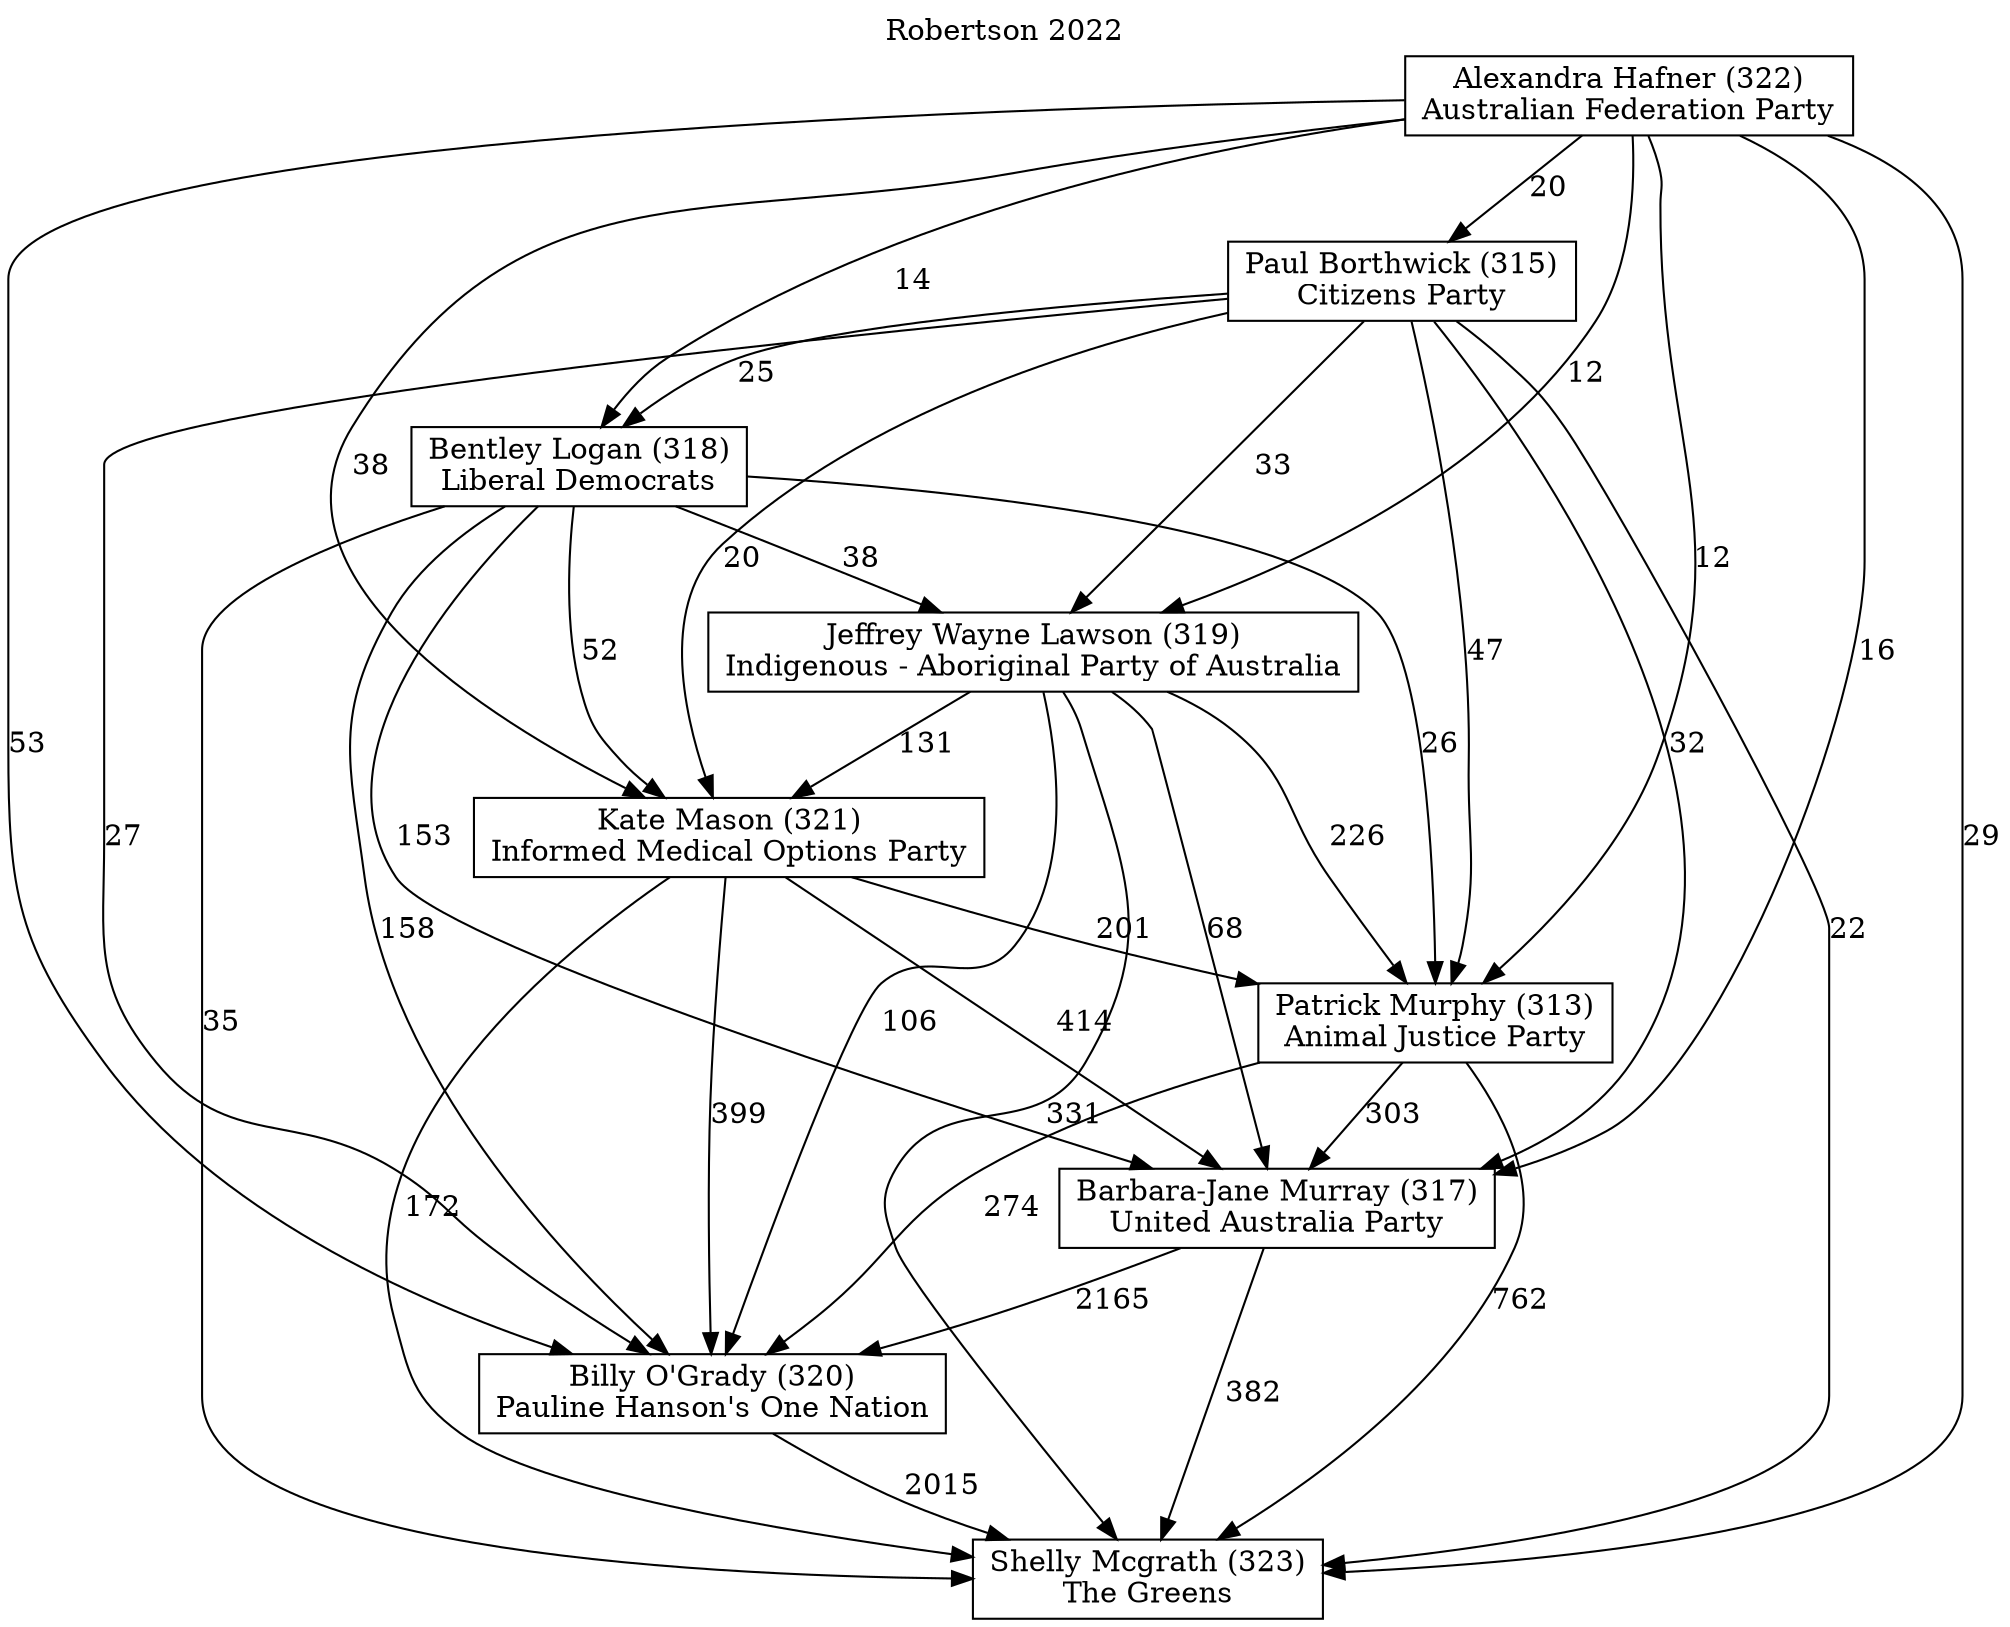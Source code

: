 // House preference flow
digraph "Shelly Mcgrath (323)_Robertson_2022" {
	graph [label="Robertson 2022" labelloc=t]
	node [shape=box]
	"Shelly Mcgrath (323)" [label="Shelly Mcgrath (323)
The Greens"]
	"Billy O'Grady (320)" [label="Billy O'Grady (320)
Pauline Hanson's One Nation"]
	"Barbara-Jane Murray (317)" [label="Barbara-Jane Murray (317)
United Australia Party"]
	"Patrick Murphy (313)" [label="Patrick Murphy (313)
Animal Justice Party"]
	"Kate Mason (321)" [label="Kate Mason (321)
Informed Medical Options Party"]
	"Jeffrey Wayne Lawson (319)" [label="Jeffrey Wayne Lawson (319)
Indigenous - Aboriginal Party of Australia"]
	"Bentley Logan (318)" [label="Bentley Logan (318)
Liberal Democrats"]
	"Paul Borthwick (315)" [label="Paul Borthwick (315)
Citizens Party"]
	"Alexandra Hafner (322)" [label="Alexandra Hafner (322)
Australian Federation Party"]
	"Shelly Mcgrath (323)" [label="Shelly Mcgrath (323)
The Greens"]
	"Barbara-Jane Murray (317)" [label="Barbara-Jane Murray (317)
United Australia Party"]
	"Patrick Murphy (313)" [label="Patrick Murphy (313)
Animal Justice Party"]
	"Kate Mason (321)" [label="Kate Mason (321)
Informed Medical Options Party"]
	"Jeffrey Wayne Lawson (319)" [label="Jeffrey Wayne Lawson (319)
Indigenous - Aboriginal Party of Australia"]
	"Bentley Logan (318)" [label="Bentley Logan (318)
Liberal Democrats"]
	"Paul Borthwick (315)" [label="Paul Borthwick (315)
Citizens Party"]
	"Alexandra Hafner (322)" [label="Alexandra Hafner (322)
Australian Federation Party"]
	"Shelly Mcgrath (323)" [label="Shelly Mcgrath (323)
The Greens"]
	"Patrick Murphy (313)" [label="Patrick Murphy (313)
Animal Justice Party"]
	"Kate Mason (321)" [label="Kate Mason (321)
Informed Medical Options Party"]
	"Jeffrey Wayne Lawson (319)" [label="Jeffrey Wayne Lawson (319)
Indigenous - Aboriginal Party of Australia"]
	"Bentley Logan (318)" [label="Bentley Logan (318)
Liberal Democrats"]
	"Paul Borthwick (315)" [label="Paul Borthwick (315)
Citizens Party"]
	"Alexandra Hafner (322)" [label="Alexandra Hafner (322)
Australian Federation Party"]
	"Shelly Mcgrath (323)" [label="Shelly Mcgrath (323)
The Greens"]
	"Kate Mason (321)" [label="Kate Mason (321)
Informed Medical Options Party"]
	"Jeffrey Wayne Lawson (319)" [label="Jeffrey Wayne Lawson (319)
Indigenous - Aboriginal Party of Australia"]
	"Bentley Logan (318)" [label="Bentley Logan (318)
Liberal Democrats"]
	"Paul Borthwick (315)" [label="Paul Borthwick (315)
Citizens Party"]
	"Alexandra Hafner (322)" [label="Alexandra Hafner (322)
Australian Federation Party"]
	"Shelly Mcgrath (323)" [label="Shelly Mcgrath (323)
The Greens"]
	"Jeffrey Wayne Lawson (319)" [label="Jeffrey Wayne Lawson (319)
Indigenous - Aboriginal Party of Australia"]
	"Bentley Logan (318)" [label="Bentley Logan (318)
Liberal Democrats"]
	"Paul Borthwick (315)" [label="Paul Borthwick (315)
Citizens Party"]
	"Alexandra Hafner (322)" [label="Alexandra Hafner (322)
Australian Federation Party"]
	"Shelly Mcgrath (323)" [label="Shelly Mcgrath (323)
The Greens"]
	"Bentley Logan (318)" [label="Bentley Logan (318)
Liberal Democrats"]
	"Paul Borthwick (315)" [label="Paul Borthwick (315)
Citizens Party"]
	"Alexandra Hafner (322)" [label="Alexandra Hafner (322)
Australian Federation Party"]
	"Shelly Mcgrath (323)" [label="Shelly Mcgrath (323)
The Greens"]
	"Paul Borthwick (315)" [label="Paul Borthwick (315)
Citizens Party"]
	"Alexandra Hafner (322)" [label="Alexandra Hafner (322)
Australian Federation Party"]
	"Shelly Mcgrath (323)" [label="Shelly Mcgrath (323)
The Greens"]
	"Alexandra Hafner (322)" [label="Alexandra Hafner (322)
Australian Federation Party"]
	"Alexandra Hafner (322)" [label="Alexandra Hafner (322)
Australian Federation Party"]
	"Paul Borthwick (315)" [label="Paul Borthwick (315)
Citizens Party"]
	"Alexandra Hafner (322)" [label="Alexandra Hafner (322)
Australian Federation Party"]
	"Alexandra Hafner (322)" [label="Alexandra Hafner (322)
Australian Federation Party"]
	"Bentley Logan (318)" [label="Bentley Logan (318)
Liberal Democrats"]
	"Paul Borthwick (315)" [label="Paul Borthwick (315)
Citizens Party"]
	"Alexandra Hafner (322)" [label="Alexandra Hafner (322)
Australian Federation Party"]
	"Bentley Logan (318)" [label="Bentley Logan (318)
Liberal Democrats"]
	"Alexandra Hafner (322)" [label="Alexandra Hafner (322)
Australian Federation Party"]
	"Alexandra Hafner (322)" [label="Alexandra Hafner (322)
Australian Federation Party"]
	"Paul Borthwick (315)" [label="Paul Borthwick (315)
Citizens Party"]
	"Alexandra Hafner (322)" [label="Alexandra Hafner (322)
Australian Federation Party"]
	"Alexandra Hafner (322)" [label="Alexandra Hafner (322)
Australian Federation Party"]
	"Jeffrey Wayne Lawson (319)" [label="Jeffrey Wayne Lawson (319)
Indigenous - Aboriginal Party of Australia"]
	"Bentley Logan (318)" [label="Bentley Logan (318)
Liberal Democrats"]
	"Paul Borthwick (315)" [label="Paul Borthwick (315)
Citizens Party"]
	"Alexandra Hafner (322)" [label="Alexandra Hafner (322)
Australian Federation Party"]
	"Jeffrey Wayne Lawson (319)" [label="Jeffrey Wayne Lawson (319)
Indigenous - Aboriginal Party of Australia"]
	"Paul Borthwick (315)" [label="Paul Borthwick (315)
Citizens Party"]
	"Alexandra Hafner (322)" [label="Alexandra Hafner (322)
Australian Federation Party"]
	"Jeffrey Wayne Lawson (319)" [label="Jeffrey Wayne Lawson (319)
Indigenous - Aboriginal Party of Australia"]
	"Alexandra Hafner (322)" [label="Alexandra Hafner (322)
Australian Federation Party"]
	"Alexandra Hafner (322)" [label="Alexandra Hafner (322)
Australian Federation Party"]
	"Paul Borthwick (315)" [label="Paul Borthwick (315)
Citizens Party"]
	"Alexandra Hafner (322)" [label="Alexandra Hafner (322)
Australian Federation Party"]
	"Alexandra Hafner (322)" [label="Alexandra Hafner (322)
Australian Federation Party"]
	"Bentley Logan (318)" [label="Bentley Logan (318)
Liberal Democrats"]
	"Paul Borthwick (315)" [label="Paul Borthwick (315)
Citizens Party"]
	"Alexandra Hafner (322)" [label="Alexandra Hafner (322)
Australian Federation Party"]
	"Bentley Logan (318)" [label="Bentley Logan (318)
Liberal Democrats"]
	"Alexandra Hafner (322)" [label="Alexandra Hafner (322)
Australian Federation Party"]
	"Alexandra Hafner (322)" [label="Alexandra Hafner (322)
Australian Federation Party"]
	"Paul Borthwick (315)" [label="Paul Borthwick (315)
Citizens Party"]
	"Alexandra Hafner (322)" [label="Alexandra Hafner (322)
Australian Federation Party"]
	"Alexandra Hafner (322)" [label="Alexandra Hafner (322)
Australian Federation Party"]
	"Kate Mason (321)" [label="Kate Mason (321)
Informed Medical Options Party"]
	"Jeffrey Wayne Lawson (319)" [label="Jeffrey Wayne Lawson (319)
Indigenous - Aboriginal Party of Australia"]
	"Bentley Logan (318)" [label="Bentley Logan (318)
Liberal Democrats"]
	"Paul Borthwick (315)" [label="Paul Borthwick (315)
Citizens Party"]
	"Alexandra Hafner (322)" [label="Alexandra Hafner (322)
Australian Federation Party"]
	"Kate Mason (321)" [label="Kate Mason (321)
Informed Medical Options Party"]
	"Bentley Logan (318)" [label="Bentley Logan (318)
Liberal Democrats"]
	"Paul Borthwick (315)" [label="Paul Borthwick (315)
Citizens Party"]
	"Alexandra Hafner (322)" [label="Alexandra Hafner (322)
Australian Federation Party"]
	"Kate Mason (321)" [label="Kate Mason (321)
Informed Medical Options Party"]
	"Paul Borthwick (315)" [label="Paul Borthwick (315)
Citizens Party"]
	"Alexandra Hafner (322)" [label="Alexandra Hafner (322)
Australian Federation Party"]
	"Kate Mason (321)" [label="Kate Mason (321)
Informed Medical Options Party"]
	"Alexandra Hafner (322)" [label="Alexandra Hafner (322)
Australian Federation Party"]
	"Alexandra Hafner (322)" [label="Alexandra Hafner (322)
Australian Federation Party"]
	"Paul Borthwick (315)" [label="Paul Borthwick (315)
Citizens Party"]
	"Alexandra Hafner (322)" [label="Alexandra Hafner (322)
Australian Federation Party"]
	"Alexandra Hafner (322)" [label="Alexandra Hafner (322)
Australian Federation Party"]
	"Bentley Logan (318)" [label="Bentley Logan (318)
Liberal Democrats"]
	"Paul Borthwick (315)" [label="Paul Borthwick (315)
Citizens Party"]
	"Alexandra Hafner (322)" [label="Alexandra Hafner (322)
Australian Federation Party"]
	"Bentley Logan (318)" [label="Bentley Logan (318)
Liberal Democrats"]
	"Alexandra Hafner (322)" [label="Alexandra Hafner (322)
Australian Federation Party"]
	"Alexandra Hafner (322)" [label="Alexandra Hafner (322)
Australian Federation Party"]
	"Paul Borthwick (315)" [label="Paul Borthwick (315)
Citizens Party"]
	"Alexandra Hafner (322)" [label="Alexandra Hafner (322)
Australian Federation Party"]
	"Alexandra Hafner (322)" [label="Alexandra Hafner (322)
Australian Federation Party"]
	"Jeffrey Wayne Lawson (319)" [label="Jeffrey Wayne Lawson (319)
Indigenous - Aboriginal Party of Australia"]
	"Bentley Logan (318)" [label="Bentley Logan (318)
Liberal Democrats"]
	"Paul Borthwick (315)" [label="Paul Borthwick (315)
Citizens Party"]
	"Alexandra Hafner (322)" [label="Alexandra Hafner (322)
Australian Federation Party"]
	"Jeffrey Wayne Lawson (319)" [label="Jeffrey Wayne Lawson (319)
Indigenous - Aboriginal Party of Australia"]
	"Paul Borthwick (315)" [label="Paul Borthwick (315)
Citizens Party"]
	"Alexandra Hafner (322)" [label="Alexandra Hafner (322)
Australian Federation Party"]
	"Jeffrey Wayne Lawson (319)" [label="Jeffrey Wayne Lawson (319)
Indigenous - Aboriginal Party of Australia"]
	"Alexandra Hafner (322)" [label="Alexandra Hafner (322)
Australian Federation Party"]
	"Alexandra Hafner (322)" [label="Alexandra Hafner (322)
Australian Federation Party"]
	"Paul Borthwick (315)" [label="Paul Borthwick (315)
Citizens Party"]
	"Alexandra Hafner (322)" [label="Alexandra Hafner (322)
Australian Federation Party"]
	"Alexandra Hafner (322)" [label="Alexandra Hafner (322)
Australian Federation Party"]
	"Bentley Logan (318)" [label="Bentley Logan (318)
Liberal Democrats"]
	"Paul Borthwick (315)" [label="Paul Borthwick (315)
Citizens Party"]
	"Alexandra Hafner (322)" [label="Alexandra Hafner (322)
Australian Federation Party"]
	"Bentley Logan (318)" [label="Bentley Logan (318)
Liberal Democrats"]
	"Alexandra Hafner (322)" [label="Alexandra Hafner (322)
Australian Federation Party"]
	"Alexandra Hafner (322)" [label="Alexandra Hafner (322)
Australian Federation Party"]
	"Paul Borthwick (315)" [label="Paul Borthwick (315)
Citizens Party"]
	"Alexandra Hafner (322)" [label="Alexandra Hafner (322)
Australian Federation Party"]
	"Alexandra Hafner (322)" [label="Alexandra Hafner (322)
Australian Federation Party"]
	"Patrick Murphy (313)" [label="Patrick Murphy (313)
Animal Justice Party"]
	"Kate Mason (321)" [label="Kate Mason (321)
Informed Medical Options Party"]
	"Jeffrey Wayne Lawson (319)" [label="Jeffrey Wayne Lawson (319)
Indigenous - Aboriginal Party of Australia"]
	"Bentley Logan (318)" [label="Bentley Logan (318)
Liberal Democrats"]
	"Paul Borthwick (315)" [label="Paul Borthwick (315)
Citizens Party"]
	"Alexandra Hafner (322)" [label="Alexandra Hafner (322)
Australian Federation Party"]
	"Patrick Murphy (313)" [label="Patrick Murphy (313)
Animal Justice Party"]
	"Jeffrey Wayne Lawson (319)" [label="Jeffrey Wayne Lawson (319)
Indigenous - Aboriginal Party of Australia"]
	"Bentley Logan (318)" [label="Bentley Logan (318)
Liberal Democrats"]
	"Paul Borthwick (315)" [label="Paul Borthwick (315)
Citizens Party"]
	"Alexandra Hafner (322)" [label="Alexandra Hafner (322)
Australian Federation Party"]
	"Patrick Murphy (313)" [label="Patrick Murphy (313)
Animal Justice Party"]
	"Bentley Logan (318)" [label="Bentley Logan (318)
Liberal Democrats"]
	"Paul Borthwick (315)" [label="Paul Borthwick (315)
Citizens Party"]
	"Alexandra Hafner (322)" [label="Alexandra Hafner (322)
Australian Federation Party"]
	"Patrick Murphy (313)" [label="Patrick Murphy (313)
Animal Justice Party"]
	"Paul Borthwick (315)" [label="Paul Borthwick (315)
Citizens Party"]
	"Alexandra Hafner (322)" [label="Alexandra Hafner (322)
Australian Federation Party"]
	"Patrick Murphy (313)" [label="Patrick Murphy (313)
Animal Justice Party"]
	"Alexandra Hafner (322)" [label="Alexandra Hafner (322)
Australian Federation Party"]
	"Alexandra Hafner (322)" [label="Alexandra Hafner (322)
Australian Federation Party"]
	"Paul Borthwick (315)" [label="Paul Borthwick (315)
Citizens Party"]
	"Alexandra Hafner (322)" [label="Alexandra Hafner (322)
Australian Federation Party"]
	"Alexandra Hafner (322)" [label="Alexandra Hafner (322)
Australian Federation Party"]
	"Bentley Logan (318)" [label="Bentley Logan (318)
Liberal Democrats"]
	"Paul Borthwick (315)" [label="Paul Borthwick (315)
Citizens Party"]
	"Alexandra Hafner (322)" [label="Alexandra Hafner (322)
Australian Federation Party"]
	"Bentley Logan (318)" [label="Bentley Logan (318)
Liberal Democrats"]
	"Alexandra Hafner (322)" [label="Alexandra Hafner (322)
Australian Federation Party"]
	"Alexandra Hafner (322)" [label="Alexandra Hafner (322)
Australian Federation Party"]
	"Paul Borthwick (315)" [label="Paul Borthwick (315)
Citizens Party"]
	"Alexandra Hafner (322)" [label="Alexandra Hafner (322)
Australian Federation Party"]
	"Alexandra Hafner (322)" [label="Alexandra Hafner (322)
Australian Federation Party"]
	"Jeffrey Wayne Lawson (319)" [label="Jeffrey Wayne Lawson (319)
Indigenous - Aboriginal Party of Australia"]
	"Bentley Logan (318)" [label="Bentley Logan (318)
Liberal Democrats"]
	"Paul Borthwick (315)" [label="Paul Borthwick (315)
Citizens Party"]
	"Alexandra Hafner (322)" [label="Alexandra Hafner (322)
Australian Federation Party"]
	"Jeffrey Wayne Lawson (319)" [label="Jeffrey Wayne Lawson (319)
Indigenous - Aboriginal Party of Australia"]
	"Paul Borthwick (315)" [label="Paul Borthwick (315)
Citizens Party"]
	"Alexandra Hafner (322)" [label="Alexandra Hafner (322)
Australian Federation Party"]
	"Jeffrey Wayne Lawson (319)" [label="Jeffrey Wayne Lawson (319)
Indigenous - Aboriginal Party of Australia"]
	"Alexandra Hafner (322)" [label="Alexandra Hafner (322)
Australian Federation Party"]
	"Alexandra Hafner (322)" [label="Alexandra Hafner (322)
Australian Federation Party"]
	"Paul Borthwick (315)" [label="Paul Borthwick (315)
Citizens Party"]
	"Alexandra Hafner (322)" [label="Alexandra Hafner (322)
Australian Federation Party"]
	"Alexandra Hafner (322)" [label="Alexandra Hafner (322)
Australian Federation Party"]
	"Bentley Logan (318)" [label="Bentley Logan (318)
Liberal Democrats"]
	"Paul Borthwick (315)" [label="Paul Borthwick (315)
Citizens Party"]
	"Alexandra Hafner (322)" [label="Alexandra Hafner (322)
Australian Federation Party"]
	"Bentley Logan (318)" [label="Bentley Logan (318)
Liberal Democrats"]
	"Alexandra Hafner (322)" [label="Alexandra Hafner (322)
Australian Federation Party"]
	"Alexandra Hafner (322)" [label="Alexandra Hafner (322)
Australian Federation Party"]
	"Paul Borthwick (315)" [label="Paul Borthwick (315)
Citizens Party"]
	"Alexandra Hafner (322)" [label="Alexandra Hafner (322)
Australian Federation Party"]
	"Alexandra Hafner (322)" [label="Alexandra Hafner (322)
Australian Federation Party"]
	"Kate Mason (321)" [label="Kate Mason (321)
Informed Medical Options Party"]
	"Jeffrey Wayne Lawson (319)" [label="Jeffrey Wayne Lawson (319)
Indigenous - Aboriginal Party of Australia"]
	"Bentley Logan (318)" [label="Bentley Logan (318)
Liberal Democrats"]
	"Paul Borthwick (315)" [label="Paul Borthwick (315)
Citizens Party"]
	"Alexandra Hafner (322)" [label="Alexandra Hafner (322)
Australian Federation Party"]
	"Kate Mason (321)" [label="Kate Mason (321)
Informed Medical Options Party"]
	"Bentley Logan (318)" [label="Bentley Logan (318)
Liberal Democrats"]
	"Paul Borthwick (315)" [label="Paul Borthwick (315)
Citizens Party"]
	"Alexandra Hafner (322)" [label="Alexandra Hafner (322)
Australian Federation Party"]
	"Kate Mason (321)" [label="Kate Mason (321)
Informed Medical Options Party"]
	"Paul Borthwick (315)" [label="Paul Borthwick (315)
Citizens Party"]
	"Alexandra Hafner (322)" [label="Alexandra Hafner (322)
Australian Federation Party"]
	"Kate Mason (321)" [label="Kate Mason (321)
Informed Medical Options Party"]
	"Alexandra Hafner (322)" [label="Alexandra Hafner (322)
Australian Federation Party"]
	"Alexandra Hafner (322)" [label="Alexandra Hafner (322)
Australian Federation Party"]
	"Paul Borthwick (315)" [label="Paul Borthwick (315)
Citizens Party"]
	"Alexandra Hafner (322)" [label="Alexandra Hafner (322)
Australian Federation Party"]
	"Alexandra Hafner (322)" [label="Alexandra Hafner (322)
Australian Federation Party"]
	"Bentley Logan (318)" [label="Bentley Logan (318)
Liberal Democrats"]
	"Paul Borthwick (315)" [label="Paul Borthwick (315)
Citizens Party"]
	"Alexandra Hafner (322)" [label="Alexandra Hafner (322)
Australian Federation Party"]
	"Bentley Logan (318)" [label="Bentley Logan (318)
Liberal Democrats"]
	"Alexandra Hafner (322)" [label="Alexandra Hafner (322)
Australian Federation Party"]
	"Alexandra Hafner (322)" [label="Alexandra Hafner (322)
Australian Federation Party"]
	"Paul Borthwick (315)" [label="Paul Borthwick (315)
Citizens Party"]
	"Alexandra Hafner (322)" [label="Alexandra Hafner (322)
Australian Federation Party"]
	"Alexandra Hafner (322)" [label="Alexandra Hafner (322)
Australian Federation Party"]
	"Jeffrey Wayne Lawson (319)" [label="Jeffrey Wayne Lawson (319)
Indigenous - Aboriginal Party of Australia"]
	"Bentley Logan (318)" [label="Bentley Logan (318)
Liberal Democrats"]
	"Paul Borthwick (315)" [label="Paul Borthwick (315)
Citizens Party"]
	"Alexandra Hafner (322)" [label="Alexandra Hafner (322)
Australian Federation Party"]
	"Jeffrey Wayne Lawson (319)" [label="Jeffrey Wayne Lawson (319)
Indigenous - Aboriginal Party of Australia"]
	"Paul Borthwick (315)" [label="Paul Borthwick (315)
Citizens Party"]
	"Alexandra Hafner (322)" [label="Alexandra Hafner (322)
Australian Federation Party"]
	"Jeffrey Wayne Lawson (319)" [label="Jeffrey Wayne Lawson (319)
Indigenous - Aboriginal Party of Australia"]
	"Alexandra Hafner (322)" [label="Alexandra Hafner (322)
Australian Federation Party"]
	"Alexandra Hafner (322)" [label="Alexandra Hafner (322)
Australian Federation Party"]
	"Paul Borthwick (315)" [label="Paul Borthwick (315)
Citizens Party"]
	"Alexandra Hafner (322)" [label="Alexandra Hafner (322)
Australian Federation Party"]
	"Alexandra Hafner (322)" [label="Alexandra Hafner (322)
Australian Federation Party"]
	"Bentley Logan (318)" [label="Bentley Logan (318)
Liberal Democrats"]
	"Paul Borthwick (315)" [label="Paul Borthwick (315)
Citizens Party"]
	"Alexandra Hafner (322)" [label="Alexandra Hafner (322)
Australian Federation Party"]
	"Bentley Logan (318)" [label="Bentley Logan (318)
Liberal Democrats"]
	"Alexandra Hafner (322)" [label="Alexandra Hafner (322)
Australian Federation Party"]
	"Alexandra Hafner (322)" [label="Alexandra Hafner (322)
Australian Federation Party"]
	"Paul Borthwick (315)" [label="Paul Borthwick (315)
Citizens Party"]
	"Alexandra Hafner (322)" [label="Alexandra Hafner (322)
Australian Federation Party"]
	"Alexandra Hafner (322)" [label="Alexandra Hafner (322)
Australian Federation Party"]
	"Barbara-Jane Murray (317)" [label="Barbara-Jane Murray (317)
United Australia Party"]
	"Patrick Murphy (313)" [label="Patrick Murphy (313)
Animal Justice Party"]
	"Kate Mason (321)" [label="Kate Mason (321)
Informed Medical Options Party"]
	"Jeffrey Wayne Lawson (319)" [label="Jeffrey Wayne Lawson (319)
Indigenous - Aboriginal Party of Australia"]
	"Bentley Logan (318)" [label="Bentley Logan (318)
Liberal Democrats"]
	"Paul Borthwick (315)" [label="Paul Borthwick (315)
Citizens Party"]
	"Alexandra Hafner (322)" [label="Alexandra Hafner (322)
Australian Federation Party"]
	"Barbara-Jane Murray (317)" [label="Barbara-Jane Murray (317)
United Australia Party"]
	"Kate Mason (321)" [label="Kate Mason (321)
Informed Medical Options Party"]
	"Jeffrey Wayne Lawson (319)" [label="Jeffrey Wayne Lawson (319)
Indigenous - Aboriginal Party of Australia"]
	"Bentley Logan (318)" [label="Bentley Logan (318)
Liberal Democrats"]
	"Paul Borthwick (315)" [label="Paul Borthwick (315)
Citizens Party"]
	"Alexandra Hafner (322)" [label="Alexandra Hafner (322)
Australian Federation Party"]
	"Barbara-Jane Murray (317)" [label="Barbara-Jane Murray (317)
United Australia Party"]
	"Jeffrey Wayne Lawson (319)" [label="Jeffrey Wayne Lawson (319)
Indigenous - Aboriginal Party of Australia"]
	"Bentley Logan (318)" [label="Bentley Logan (318)
Liberal Democrats"]
	"Paul Borthwick (315)" [label="Paul Borthwick (315)
Citizens Party"]
	"Alexandra Hafner (322)" [label="Alexandra Hafner (322)
Australian Federation Party"]
	"Barbara-Jane Murray (317)" [label="Barbara-Jane Murray (317)
United Australia Party"]
	"Bentley Logan (318)" [label="Bentley Logan (318)
Liberal Democrats"]
	"Paul Borthwick (315)" [label="Paul Borthwick (315)
Citizens Party"]
	"Alexandra Hafner (322)" [label="Alexandra Hafner (322)
Australian Federation Party"]
	"Barbara-Jane Murray (317)" [label="Barbara-Jane Murray (317)
United Australia Party"]
	"Paul Borthwick (315)" [label="Paul Borthwick (315)
Citizens Party"]
	"Alexandra Hafner (322)" [label="Alexandra Hafner (322)
Australian Federation Party"]
	"Barbara-Jane Murray (317)" [label="Barbara-Jane Murray (317)
United Australia Party"]
	"Alexandra Hafner (322)" [label="Alexandra Hafner (322)
Australian Federation Party"]
	"Alexandra Hafner (322)" [label="Alexandra Hafner (322)
Australian Federation Party"]
	"Paul Borthwick (315)" [label="Paul Borthwick (315)
Citizens Party"]
	"Alexandra Hafner (322)" [label="Alexandra Hafner (322)
Australian Federation Party"]
	"Alexandra Hafner (322)" [label="Alexandra Hafner (322)
Australian Federation Party"]
	"Bentley Logan (318)" [label="Bentley Logan (318)
Liberal Democrats"]
	"Paul Borthwick (315)" [label="Paul Borthwick (315)
Citizens Party"]
	"Alexandra Hafner (322)" [label="Alexandra Hafner (322)
Australian Federation Party"]
	"Bentley Logan (318)" [label="Bentley Logan (318)
Liberal Democrats"]
	"Alexandra Hafner (322)" [label="Alexandra Hafner (322)
Australian Federation Party"]
	"Alexandra Hafner (322)" [label="Alexandra Hafner (322)
Australian Federation Party"]
	"Paul Borthwick (315)" [label="Paul Borthwick (315)
Citizens Party"]
	"Alexandra Hafner (322)" [label="Alexandra Hafner (322)
Australian Federation Party"]
	"Alexandra Hafner (322)" [label="Alexandra Hafner (322)
Australian Federation Party"]
	"Jeffrey Wayne Lawson (319)" [label="Jeffrey Wayne Lawson (319)
Indigenous - Aboriginal Party of Australia"]
	"Bentley Logan (318)" [label="Bentley Logan (318)
Liberal Democrats"]
	"Paul Borthwick (315)" [label="Paul Borthwick (315)
Citizens Party"]
	"Alexandra Hafner (322)" [label="Alexandra Hafner (322)
Australian Federation Party"]
	"Jeffrey Wayne Lawson (319)" [label="Jeffrey Wayne Lawson (319)
Indigenous - Aboriginal Party of Australia"]
	"Paul Borthwick (315)" [label="Paul Borthwick (315)
Citizens Party"]
	"Alexandra Hafner (322)" [label="Alexandra Hafner (322)
Australian Federation Party"]
	"Jeffrey Wayne Lawson (319)" [label="Jeffrey Wayne Lawson (319)
Indigenous - Aboriginal Party of Australia"]
	"Alexandra Hafner (322)" [label="Alexandra Hafner (322)
Australian Federation Party"]
	"Alexandra Hafner (322)" [label="Alexandra Hafner (322)
Australian Federation Party"]
	"Paul Borthwick (315)" [label="Paul Borthwick (315)
Citizens Party"]
	"Alexandra Hafner (322)" [label="Alexandra Hafner (322)
Australian Federation Party"]
	"Alexandra Hafner (322)" [label="Alexandra Hafner (322)
Australian Federation Party"]
	"Bentley Logan (318)" [label="Bentley Logan (318)
Liberal Democrats"]
	"Paul Borthwick (315)" [label="Paul Borthwick (315)
Citizens Party"]
	"Alexandra Hafner (322)" [label="Alexandra Hafner (322)
Australian Federation Party"]
	"Bentley Logan (318)" [label="Bentley Logan (318)
Liberal Democrats"]
	"Alexandra Hafner (322)" [label="Alexandra Hafner (322)
Australian Federation Party"]
	"Alexandra Hafner (322)" [label="Alexandra Hafner (322)
Australian Federation Party"]
	"Paul Borthwick (315)" [label="Paul Borthwick (315)
Citizens Party"]
	"Alexandra Hafner (322)" [label="Alexandra Hafner (322)
Australian Federation Party"]
	"Alexandra Hafner (322)" [label="Alexandra Hafner (322)
Australian Federation Party"]
	"Kate Mason (321)" [label="Kate Mason (321)
Informed Medical Options Party"]
	"Jeffrey Wayne Lawson (319)" [label="Jeffrey Wayne Lawson (319)
Indigenous - Aboriginal Party of Australia"]
	"Bentley Logan (318)" [label="Bentley Logan (318)
Liberal Democrats"]
	"Paul Borthwick (315)" [label="Paul Borthwick (315)
Citizens Party"]
	"Alexandra Hafner (322)" [label="Alexandra Hafner (322)
Australian Federation Party"]
	"Kate Mason (321)" [label="Kate Mason (321)
Informed Medical Options Party"]
	"Bentley Logan (318)" [label="Bentley Logan (318)
Liberal Democrats"]
	"Paul Borthwick (315)" [label="Paul Borthwick (315)
Citizens Party"]
	"Alexandra Hafner (322)" [label="Alexandra Hafner (322)
Australian Federation Party"]
	"Kate Mason (321)" [label="Kate Mason (321)
Informed Medical Options Party"]
	"Paul Borthwick (315)" [label="Paul Borthwick (315)
Citizens Party"]
	"Alexandra Hafner (322)" [label="Alexandra Hafner (322)
Australian Federation Party"]
	"Kate Mason (321)" [label="Kate Mason (321)
Informed Medical Options Party"]
	"Alexandra Hafner (322)" [label="Alexandra Hafner (322)
Australian Federation Party"]
	"Alexandra Hafner (322)" [label="Alexandra Hafner (322)
Australian Federation Party"]
	"Paul Borthwick (315)" [label="Paul Borthwick (315)
Citizens Party"]
	"Alexandra Hafner (322)" [label="Alexandra Hafner (322)
Australian Federation Party"]
	"Alexandra Hafner (322)" [label="Alexandra Hafner (322)
Australian Federation Party"]
	"Bentley Logan (318)" [label="Bentley Logan (318)
Liberal Democrats"]
	"Paul Borthwick (315)" [label="Paul Borthwick (315)
Citizens Party"]
	"Alexandra Hafner (322)" [label="Alexandra Hafner (322)
Australian Federation Party"]
	"Bentley Logan (318)" [label="Bentley Logan (318)
Liberal Democrats"]
	"Alexandra Hafner (322)" [label="Alexandra Hafner (322)
Australian Federation Party"]
	"Alexandra Hafner (322)" [label="Alexandra Hafner (322)
Australian Federation Party"]
	"Paul Borthwick (315)" [label="Paul Borthwick (315)
Citizens Party"]
	"Alexandra Hafner (322)" [label="Alexandra Hafner (322)
Australian Federation Party"]
	"Alexandra Hafner (322)" [label="Alexandra Hafner (322)
Australian Federation Party"]
	"Jeffrey Wayne Lawson (319)" [label="Jeffrey Wayne Lawson (319)
Indigenous - Aboriginal Party of Australia"]
	"Bentley Logan (318)" [label="Bentley Logan (318)
Liberal Democrats"]
	"Paul Borthwick (315)" [label="Paul Borthwick (315)
Citizens Party"]
	"Alexandra Hafner (322)" [label="Alexandra Hafner (322)
Australian Federation Party"]
	"Jeffrey Wayne Lawson (319)" [label="Jeffrey Wayne Lawson (319)
Indigenous - Aboriginal Party of Australia"]
	"Paul Borthwick (315)" [label="Paul Borthwick (315)
Citizens Party"]
	"Alexandra Hafner (322)" [label="Alexandra Hafner (322)
Australian Federation Party"]
	"Jeffrey Wayne Lawson (319)" [label="Jeffrey Wayne Lawson (319)
Indigenous - Aboriginal Party of Australia"]
	"Alexandra Hafner (322)" [label="Alexandra Hafner (322)
Australian Federation Party"]
	"Alexandra Hafner (322)" [label="Alexandra Hafner (322)
Australian Federation Party"]
	"Paul Borthwick (315)" [label="Paul Borthwick (315)
Citizens Party"]
	"Alexandra Hafner (322)" [label="Alexandra Hafner (322)
Australian Federation Party"]
	"Alexandra Hafner (322)" [label="Alexandra Hafner (322)
Australian Federation Party"]
	"Bentley Logan (318)" [label="Bentley Logan (318)
Liberal Democrats"]
	"Paul Borthwick (315)" [label="Paul Borthwick (315)
Citizens Party"]
	"Alexandra Hafner (322)" [label="Alexandra Hafner (322)
Australian Federation Party"]
	"Bentley Logan (318)" [label="Bentley Logan (318)
Liberal Democrats"]
	"Alexandra Hafner (322)" [label="Alexandra Hafner (322)
Australian Federation Party"]
	"Alexandra Hafner (322)" [label="Alexandra Hafner (322)
Australian Federation Party"]
	"Paul Borthwick (315)" [label="Paul Borthwick (315)
Citizens Party"]
	"Alexandra Hafner (322)" [label="Alexandra Hafner (322)
Australian Federation Party"]
	"Alexandra Hafner (322)" [label="Alexandra Hafner (322)
Australian Federation Party"]
	"Patrick Murphy (313)" [label="Patrick Murphy (313)
Animal Justice Party"]
	"Kate Mason (321)" [label="Kate Mason (321)
Informed Medical Options Party"]
	"Jeffrey Wayne Lawson (319)" [label="Jeffrey Wayne Lawson (319)
Indigenous - Aboriginal Party of Australia"]
	"Bentley Logan (318)" [label="Bentley Logan (318)
Liberal Democrats"]
	"Paul Borthwick (315)" [label="Paul Borthwick (315)
Citizens Party"]
	"Alexandra Hafner (322)" [label="Alexandra Hafner (322)
Australian Federation Party"]
	"Patrick Murphy (313)" [label="Patrick Murphy (313)
Animal Justice Party"]
	"Jeffrey Wayne Lawson (319)" [label="Jeffrey Wayne Lawson (319)
Indigenous - Aboriginal Party of Australia"]
	"Bentley Logan (318)" [label="Bentley Logan (318)
Liberal Democrats"]
	"Paul Borthwick (315)" [label="Paul Borthwick (315)
Citizens Party"]
	"Alexandra Hafner (322)" [label="Alexandra Hafner (322)
Australian Federation Party"]
	"Patrick Murphy (313)" [label="Patrick Murphy (313)
Animal Justice Party"]
	"Bentley Logan (318)" [label="Bentley Logan (318)
Liberal Democrats"]
	"Paul Borthwick (315)" [label="Paul Borthwick (315)
Citizens Party"]
	"Alexandra Hafner (322)" [label="Alexandra Hafner (322)
Australian Federation Party"]
	"Patrick Murphy (313)" [label="Patrick Murphy (313)
Animal Justice Party"]
	"Paul Borthwick (315)" [label="Paul Borthwick (315)
Citizens Party"]
	"Alexandra Hafner (322)" [label="Alexandra Hafner (322)
Australian Federation Party"]
	"Patrick Murphy (313)" [label="Patrick Murphy (313)
Animal Justice Party"]
	"Alexandra Hafner (322)" [label="Alexandra Hafner (322)
Australian Federation Party"]
	"Alexandra Hafner (322)" [label="Alexandra Hafner (322)
Australian Federation Party"]
	"Paul Borthwick (315)" [label="Paul Borthwick (315)
Citizens Party"]
	"Alexandra Hafner (322)" [label="Alexandra Hafner (322)
Australian Federation Party"]
	"Alexandra Hafner (322)" [label="Alexandra Hafner (322)
Australian Federation Party"]
	"Bentley Logan (318)" [label="Bentley Logan (318)
Liberal Democrats"]
	"Paul Borthwick (315)" [label="Paul Borthwick (315)
Citizens Party"]
	"Alexandra Hafner (322)" [label="Alexandra Hafner (322)
Australian Federation Party"]
	"Bentley Logan (318)" [label="Bentley Logan (318)
Liberal Democrats"]
	"Alexandra Hafner (322)" [label="Alexandra Hafner (322)
Australian Federation Party"]
	"Alexandra Hafner (322)" [label="Alexandra Hafner (322)
Australian Federation Party"]
	"Paul Borthwick (315)" [label="Paul Borthwick (315)
Citizens Party"]
	"Alexandra Hafner (322)" [label="Alexandra Hafner (322)
Australian Federation Party"]
	"Alexandra Hafner (322)" [label="Alexandra Hafner (322)
Australian Federation Party"]
	"Jeffrey Wayne Lawson (319)" [label="Jeffrey Wayne Lawson (319)
Indigenous - Aboriginal Party of Australia"]
	"Bentley Logan (318)" [label="Bentley Logan (318)
Liberal Democrats"]
	"Paul Borthwick (315)" [label="Paul Borthwick (315)
Citizens Party"]
	"Alexandra Hafner (322)" [label="Alexandra Hafner (322)
Australian Federation Party"]
	"Jeffrey Wayne Lawson (319)" [label="Jeffrey Wayne Lawson (319)
Indigenous - Aboriginal Party of Australia"]
	"Paul Borthwick (315)" [label="Paul Borthwick (315)
Citizens Party"]
	"Alexandra Hafner (322)" [label="Alexandra Hafner (322)
Australian Federation Party"]
	"Jeffrey Wayne Lawson (319)" [label="Jeffrey Wayne Lawson (319)
Indigenous - Aboriginal Party of Australia"]
	"Alexandra Hafner (322)" [label="Alexandra Hafner (322)
Australian Federation Party"]
	"Alexandra Hafner (322)" [label="Alexandra Hafner (322)
Australian Federation Party"]
	"Paul Borthwick (315)" [label="Paul Borthwick (315)
Citizens Party"]
	"Alexandra Hafner (322)" [label="Alexandra Hafner (322)
Australian Federation Party"]
	"Alexandra Hafner (322)" [label="Alexandra Hafner (322)
Australian Federation Party"]
	"Bentley Logan (318)" [label="Bentley Logan (318)
Liberal Democrats"]
	"Paul Borthwick (315)" [label="Paul Borthwick (315)
Citizens Party"]
	"Alexandra Hafner (322)" [label="Alexandra Hafner (322)
Australian Federation Party"]
	"Bentley Logan (318)" [label="Bentley Logan (318)
Liberal Democrats"]
	"Alexandra Hafner (322)" [label="Alexandra Hafner (322)
Australian Federation Party"]
	"Alexandra Hafner (322)" [label="Alexandra Hafner (322)
Australian Federation Party"]
	"Paul Borthwick (315)" [label="Paul Borthwick (315)
Citizens Party"]
	"Alexandra Hafner (322)" [label="Alexandra Hafner (322)
Australian Federation Party"]
	"Alexandra Hafner (322)" [label="Alexandra Hafner (322)
Australian Federation Party"]
	"Kate Mason (321)" [label="Kate Mason (321)
Informed Medical Options Party"]
	"Jeffrey Wayne Lawson (319)" [label="Jeffrey Wayne Lawson (319)
Indigenous - Aboriginal Party of Australia"]
	"Bentley Logan (318)" [label="Bentley Logan (318)
Liberal Democrats"]
	"Paul Borthwick (315)" [label="Paul Borthwick (315)
Citizens Party"]
	"Alexandra Hafner (322)" [label="Alexandra Hafner (322)
Australian Federation Party"]
	"Kate Mason (321)" [label="Kate Mason (321)
Informed Medical Options Party"]
	"Bentley Logan (318)" [label="Bentley Logan (318)
Liberal Democrats"]
	"Paul Borthwick (315)" [label="Paul Borthwick (315)
Citizens Party"]
	"Alexandra Hafner (322)" [label="Alexandra Hafner (322)
Australian Federation Party"]
	"Kate Mason (321)" [label="Kate Mason (321)
Informed Medical Options Party"]
	"Paul Borthwick (315)" [label="Paul Borthwick (315)
Citizens Party"]
	"Alexandra Hafner (322)" [label="Alexandra Hafner (322)
Australian Federation Party"]
	"Kate Mason (321)" [label="Kate Mason (321)
Informed Medical Options Party"]
	"Alexandra Hafner (322)" [label="Alexandra Hafner (322)
Australian Federation Party"]
	"Alexandra Hafner (322)" [label="Alexandra Hafner (322)
Australian Federation Party"]
	"Paul Borthwick (315)" [label="Paul Borthwick (315)
Citizens Party"]
	"Alexandra Hafner (322)" [label="Alexandra Hafner (322)
Australian Federation Party"]
	"Alexandra Hafner (322)" [label="Alexandra Hafner (322)
Australian Federation Party"]
	"Bentley Logan (318)" [label="Bentley Logan (318)
Liberal Democrats"]
	"Paul Borthwick (315)" [label="Paul Borthwick (315)
Citizens Party"]
	"Alexandra Hafner (322)" [label="Alexandra Hafner (322)
Australian Federation Party"]
	"Bentley Logan (318)" [label="Bentley Logan (318)
Liberal Democrats"]
	"Alexandra Hafner (322)" [label="Alexandra Hafner (322)
Australian Federation Party"]
	"Alexandra Hafner (322)" [label="Alexandra Hafner (322)
Australian Federation Party"]
	"Paul Borthwick (315)" [label="Paul Borthwick (315)
Citizens Party"]
	"Alexandra Hafner (322)" [label="Alexandra Hafner (322)
Australian Federation Party"]
	"Alexandra Hafner (322)" [label="Alexandra Hafner (322)
Australian Federation Party"]
	"Jeffrey Wayne Lawson (319)" [label="Jeffrey Wayne Lawson (319)
Indigenous - Aboriginal Party of Australia"]
	"Bentley Logan (318)" [label="Bentley Logan (318)
Liberal Democrats"]
	"Paul Borthwick (315)" [label="Paul Borthwick (315)
Citizens Party"]
	"Alexandra Hafner (322)" [label="Alexandra Hafner (322)
Australian Federation Party"]
	"Jeffrey Wayne Lawson (319)" [label="Jeffrey Wayne Lawson (319)
Indigenous - Aboriginal Party of Australia"]
	"Paul Borthwick (315)" [label="Paul Borthwick (315)
Citizens Party"]
	"Alexandra Hafner (322)" [label="Alexandra Hafner (322)
Australian Federation Party"]
	"Jeffrey Wayne Lawson (319)" [label="Jeffrey Wayne Lawson (319)
Indigenous - Aboriginal Party of Australia"]
	"Alexandra Hafner (322)" [label="Alexandra Hafner (322)
Australian Federation Party"]
	"Alexandra Hafner (322)" [label="Alexandra Hafner (322)
Australian Federation Party"]
	"Paul Borthwick (315)" [label="Paul Borthwick (315)
Citizens Party"]
	"Alexandra Hafner (322)" [label="Alexandra Hafner (322)
Australian Federation Party"]
	"Alexandra Hafner (322)" [label="Alexandra Hafner (322)
Australian Federation Party"]
	"Bentley Logan (318)" [label="Bentley Logan (318)
Liberal Democrats"]
	"Paul Borthwick (315)" [label="Paul Borthwick (315)
Citizens Party"]
	"Alexandra Hafner (322)" [label="Alexandra Hafner (322)
Australian Federation Party"]
	"Bentley Logan (318)" [label="Bentley Logan (318)
Liberal Democrats"]
	"Alexandra Hafner (322)" [label="Alexandra Hafner (322)
Australian Federation Party"]
	"Alexandra Hafner (322)" [label="Alexandra Hafner (322)
Australian Federation Party"]
	"Paul Borthwick (315)" [label="Paul Borthwick (315)
Citizens Party"]
	"Alexandra Hafner (322)" [label="Alexandra Hafner (322)
Australian Federation Party"]
	"Alexandra Hafner (322)" [label="Alexandra Hafner (322)
Australian Federation Party"]
	"Billy O'Grady (320)" [label="Billy O'Grady (320)
Pauline Hanson's One Nation"]
	"Barbara-Jane Murray (317)" [label="Barbara-Jane Murray (317)
United Australia Party"]
	"Patrick Murphy (313)" [label="Patrick Murphy (313)
Animal Justice Party"]
	"Kate Mason (321)" [label="Kate Mason (321)
Informed Medical Options Party"]
	"Jeffrey Wayne Lawson (319)" [label="Jeffrey Wayne Lawson (319)
Indigenous - Aboriginal Party of Australia"]
	"Bentley Logan (318)" [label="Bentley Logan (318)
Liberal Democrats"]
	"Paul Borthwick (315)" [label="Paul Borthwick (315)
Citizens Party"]
	"Alexandra Hafner (322)" [label="Alexandra Hafner (322)
Australian Federation Party"]
	"Billy O'Grady (320)" [label="Billy O'Grady (320)
Pauline Hanson's One Nation"]
	"Patrick Murphy (313)" [label="Patrick Murphy (313)
Animal Justice Party"]
	"Kate Mason (321)" [label="Kate Mason (321)
Informed Medical Options Party"]
	"Jeffrey Wayne Lawson (319)" [label="Jeffrey Wayne Lawson (319)
Indigenous - Aboriginal Party of Australia"]
	"Bentley Logan (318)" [label="Bentley Logan (318)
Liberal Democrats"]
	"Paul Borthwick (315)" [label="Paul Borthwick (315)
Citizens Party"]
	"Alexandra Hafner (322)" [label="Alexandra Hafner (322)
Australian Federation Party"]
	"Billy O'Grady (320)" [label="Billy O'Grady (320)
Pauline Hanson's One Nation"]
	"Kate Mason (321)" [label="Kate Mason (321)
Informed Medical Options Party"]
	"Jeffrey Wayne Lawson (319)" [label="Jeffrey Wayne Lawson (319)
Indigenous - Aboriginal Party of Australia"]
	"Bentley Logan (318)" [label="Bentley Logan (318)
Liberal Democrats"]
	"Paul Borthwick (315)" [label="Paul Borthwick (315)
Citizens Party"]
	"Alexandra Hafner (322)" [label="Alexandra Hafner (322)
Australian Federation Party"]
	"Billy O'Grady (320)" [label="Billy O'Grady (320)
Pauline Hanson's One Nation"]
	"Jeffrey Wayne Lawson (319)" [label="Jeffrey Wayne Lawson (319)
Indigenous - Aboriginal Party of Australia"]
	"Bentley Logan (318)" [label="Bentley Logan (318)
Liberal Democrats"]
	"Paul Borthwick (315)" [label="Paul Borthwick (315)
Citizens Party"]
	"Alexandra Hafner (322)" [label="Alexandra Hafner (322)
Australian Federation Party"]
	"Billy O'Grady (320)" [label="Billy O'Grady (320)
Pauline Hanson's One Nation"]
	"Bentley Logan (318)" [label="Bentley Logan (318)
Liberal Democrats"]
	"Paul Borthwick (315)" [label="Paul Borthwick (315)
Citizens Party"]
	"Alexandra Hafner (322)" [label="Alexandra Hafner (322)
Australian Federation Party"]
	"Billy O'Grady (320)" [label="Billy O'Grady (320)
Pauline Hanson's One Nation"]
	"Paul Borthwick (315)" [label="Paul Borthwick (315)
Citizens Party"]
	"Alexandra Hafner (322)" [label="Alexandra Hafner (322)
Australian Federation Party"]
	"Billy O'Grady (320)" [label="Billy O'Grady (320)
Pauline Hanson's One Nation"]
	"Alexandra Hafner (322)" [label="Alexandra Hafner (322)
Australian Federation Party"]
	"Alexandra Hafner (322)" [label="Alexandra Hafner (322)
Australian Federation Party"]
	"Paul Borthwick (315)" [label="Paul Borthwick (315)
Citizens Party"]
	"Alexandra Hafner (322)" [label="Alexandra Hafner (322)
Australian Federation Party"]
	"Alexandra Hafner (322)" [label="Alexandra Hafner (322)
Australian Federation Party"]
	"Bentley Logan (318)" [label="Bentley Logan (318)
Liberal Democrats"]
	"Paul Borthwick (315)" [label="Paul Borthwick (315)
Citizens Party"]
	"Alexandra Hafner (322)" [label="Alexandra Hafner (322)
Australian Federation Party"]
	"Bentley Logan (318)" [label="Bentley Logan (318)
Liberal Democrats"]
	"Alexandra Hafner (322)" [label="Alexandra Hafner (322)
Australian Federation Party"]
	"Alexandra Hafner (322)" [label="Alexandra Hafner (322)
Australian Federation Party"]
	"Paul Borthwick (315)" [label="Paul Borthwick (315)
Citizens Party"]
	"Alexandra Hafner (322)" [label="Alexandra Hafner (322)
Australian Federation Party"]
	"Alexandra Hafner (322)" [label="Alexandra Hafner (322)
Australian Federation Party"]
	"Jeffrey Wayne Lawson (319)" [label="Jeffrey Wayne Lawson (319)
Indigenous - Aboriginal Party of Australia"]
	"Bentley Logan (318)" [label="Bentley Logan (318)
Liberal Democrats"]
	"Paul Borthwick (315)" [label="Paul Borthwick (315)
Citizens Party"]
	"Alexandra Hafner (322)" [label="Alexandra Hafner (322)
Australian Federation Party"]
	"Jeffrey Wayne Lawson (319)" [label="Jeffrey Wayne Lawson (319)
Indigenous - Aboriginal Party of Australia"]
	"Paul Borthwick (315)" [label="Paul Borthwick (315)
Citizens Party"]
	"Alexandra Hafner (322)" [label="Alexandra Hafner (322)
Australian Federation Party"]
	"Jeffrey Wayne Lawson (319)" [label="Jeffrey Wayne Lawson (319)
Indigenous - Aboriginal Party of Australia"]
	"Alexandra Hafner (322)" [label="Alexandra Hafner (322)
Australian Federation Party"]
	"Alexandra Hafner (322)" [label="Alexandra Hafner (322)
Australian Federation Party"]
	"Paul Borthwick (315)" [label="Paul Borthwick (315)
Citizens Party"]
	"Alexandra Hafner (322)" [label="Alexandra Hafner (322)
Australian Federation Party"]
	"Alexandra Hafner (322)" [label="Alexandra Hafner (322)
Australian Federation Party"]
	"Bentley Logan (318)" [label="Bentley Logan (318)
Liberal Democrats"]
	"Paul Borthwick (315)" [label="Paul Borthwick (315)
Citizens Party"]
	"Alexandra Hafner (322)" [label="Alexandra Hafner (322)
Australian Federation Party"]
	"Bentley Logan (318)" [label="Bentley Logan (318)
Liberal Democrats"]
	"Alexandra Hafner (322)" [label="Alexandra Hafner (322)
Australian Federation Party"]
	"Alexandra Hafner (322)" [label="Alexandra Hafner (322)
Australian Federation Party"]
	"Paul Borthwick (315)" [label="Paul Borthwick (315)
Citizens Party"]
	"Alexandra Hafner (322)" [label="Alexandra Hafner (322)
Australian Federation Party"]
	"Alexandra Hafner (322)" [label="Alexandra Hafner (322)
Australian Federation Party"]
	"Kate Mason (321)" [label="Kate Mason (321)
Informed Medical Options Party"]
	"Jeffrey Wayne Lawson (319)" [label="Jeffrey Wayne Lawson (319)
Indigenous - Aboriginal Party of Australia"]
	"Bentley Logan (318)" [label="Bentley Logan (318)
Liberal Democrats"]
	"Paul Borthwick (315)" [label="Paul Borthwick (315)
Citizens Party"]
	"Alexandra Hafner (322)" [label="Alexandra Hafner (322)
Australian Federation Party"]
	"Kate Mason (321)" [label="Kate Mason (321)
Informed Medical Options Party"]
	"Bentley Logan (318)" [label="Bentley Logan (318)
Liberal Democrats"]
	"Paul Borthwick (315)" [label="Paul Borthwick (315)
Citizens Party"]
	"Alexandra Hafner (322)" [label="Alexandra Hafner (322)
Australian Federation Party"]
	"Kate Mason (321)" [label="Kate Mason (321)
Informed Medical Options Party"]
	"Paul Borthwick (315)" [label="Paul Borthwick (315)
Citizens Party"]
	"Alexandra Hafner (322)" [label="Alexandra Hafner (322)
Australian Federation Party"]
	"Kate Mason (321)" [label="Kate Mason (321)
Informed Medical Options Party"]
	"Alexandra Hafner (322)" [label="Alexandra Hafner (322)
Australian Federation Party"]
	"Alexandra Hafner (322)" [label="Alexandra Hafner (322)
Australian Federation Party"]
	"Paul Borthwick (315)" [label="Paul Borthwick (315)
Citizens Party"]
	"Alexandra Hafner (322)" [label="Alexandra Hafner (322)
Australian Federation Party"]
	"Alexandra Hafner (322)" [label="Alexandra Hafner (322)
Australian Federation Party"]
	"Bentley Logan (318)" [label="Bentley Logan (318)
Liberal Democrats"]
	"Paul Borthwick (315)" [label="Paul Borthwick (315)
Citizens Party"]
	"Alexandra Hafner (322)" [label="Alexandra Hafner (322)
Australian Federation Party"]
	"Bentley Logan (318)" [label="Bentley Logan (318)
Liberal Democrats"]
	"Alexandra Hafner (322)" [label="Alexandra Hafner (322)
Australian Federation Party"]
	"Alexandra Hafner (322)" [label="Alexandra Hafner (322)
Australian Federation Party"]
	"Paul Borthwick (315)" [label="Paul Borthwick (315)
Citizens Party"]
	"Alexandra Hafner (322)" [label="Alexandra Hafner (322)
Australian Federation Party"]
	"Alexandra Hafner (322)" [label="Alexandra Hafner (322)
Australian Federation Party"]
	"Jeffrey Wayne Lawson (319)" [label="Jeffrey Wayne Lawson (319)
Indigenous - Aboriginal Party of Australia"]
	"Bentley Logan (318)" [label="Bentley Logan (318)
Liberal Democrats"]
	"Paul Borthwick (315)" [label="Paul Borthwick (315)
Citizens Party"]
	"Alexandra Hafner (322)" [label="Alexandra Hafner (322)
Australian Federation Party"]
	"Jeffrey Wayne Lawson (319)" [label="Jeffrey Wayne Lawson (319)
Indigenous - Aboriginal Party of Australia"]
	"Paul Borthwick (315)" [label="Paul Borthwick (315)
Citizens Party"]
	"Alexandra Hafner (322)" [label="Alexandra Hafner (322)
Australian Federation Party"]
	"Jeffrey Wayne Lawson (319)" [label="Jeffrey Wayne Lawson (319)
Indigenous - Aboriginal Party of Australia"]
	"Alexandra Hafner (322)" [label="Alexandra Hafner (322)
Australian Federation Party"]
	"Alexandra Hafner (322)" [label="Alexandra Hafner (322)
Australian Federation Party"]
	"Paul Borthwick (315)" [label="Paul Borthwick (315)
Citizens Party"]
	"Alexandra Hafner (322)" [label="Alexandra Hafner (322)
Australian Federation Party"]
	"Alexandra Hafner (322)" [label="Alexandra Hafner (322)
Australian Federation Party"]
	"Bentley Logan (318)" [label="Bentley Logan (318)
Liberal Democrats"]
	"Paul Borthwick (315)" [label="Paul Borthwick (315)
Citizens Party"]
	"Alexandra Hafner (322)" [label="Alexandra Hafner (322)
Australian Federation Party"]
	"Bentley Logan (318)" [label="Bentley Logan (318)
Liberal Democrats"]
	"Alexandra Hafner (322)" [label="Alexandra Hafner (322)
Australian Federation Party"]
	"Alexandra Hafner (322)" [label="Alexandra Hafner (322)
Australian Federation Party"]
	"Paul Borthwick (315)" [label="Paul Borthwick (315)
Citizens Party"]
	"Alexandra Hafner (322)" [label="Alexandra Hafner (322)
Australian Federation Party"]
	"Alexandra Hafner (322)" [label="Alexandra Hafner (322)
Australian Federation Party"]
	"Patrick Murphy (313)" [label="Patrick Murphy (313)
Animal Justice Party"]
	"Kate Mason (321)" [label="Kate Mason (321)
Informed Medical Options Party"]
	"Jeffrey Wayne Lawson (319)" [label="Jeffrey Wayne Lawson (319)
Indigenous - Aboriginal Party of Australia"]
	"Bentley Logan (318)" [label="Bentley Logan (318)
Liberal Democrats"]
	"Paul Borthwick (315)" [label="Paul Borthwick (315)
Citizens Party"]
	"Alexandra Hafner (322)" [label="Alexandra Hafner (322)
Australian Federation Party"]
	"Patrick Murphy (313)" [label="Patrick Murphy (313)
Animal Justice Party"]
	"Jeffrey Wayne Lawson (319)" [label="Jeffrey Wayne Lawson (319)
Indigenous - Aboriginal Party of Australia"]
	"Bentley Logan (318)" [label="Bentley Logan (318)
Liberal Democrats"]
	"Paul Borthwick (315)" [label="Paul Borthwick (315)
Citizens Party"]
	"Alexandra Hafner (322)" [label="Alexandra Hafner (322)
Australian Federation Party"]
	"Patrick Murphy (313)" [label="Patrick Murphy (313)
Animal Justice Party"]
	"Bentley Logan (318)" [label="Bentley Logan (318)
Liberal Democrats"]
	"Paul Borthwick (315)" [label="Paul Borthwick (315)
Citizens Party"]
	"Alexandra Hafner (322)" [label="Alexandra Hafner (322)
Australian Federation Party"]
	"Patrick Murphy (313)" [label="Patrick Murphy (313)
Animal Justice Party"]
	"Paul Borthwick (315)" [label="Paul Borthwick (315)
Citizens Party"]
	"Alexandra Hafner (322)" [label="Alexandra Hafner (322)
Australian Federation Party"]
	"Patrick Murphy (313)" [label="Patrick Murphy (313)
Animal Justice Party"]
	"Alexandra Hafner (322)" [label="Alexandra Hafner (322)
Australian Federation Party"]
	"Alexandra Hafner (322)" [label="Alexandra Hafner (322)
Australian Federation Party"]
	"Paul Borthwick (315)" [label="Paul Borthwick (315)
Citizens Party"]
	"Alexandra Hafner (322)" [label="Alexandra Hafner (322)
Australian Federation Party"]
	"Alexandra Hafner (322)" [label="Alexandra Hafner (322)
Australian Federation Party"]
	"Bentley Logan (318)" [label="Bentley Logan (318)
Liberal Democrats"]
	"Paul Borthwick (315)" [label="Paul Borthwick (315)
Citizens Party"]
	"Alexandra Hafner (322)" [label="Alexandra Hafner (322)
Australian Federation Party"]
	"Bentley Logan (318)" [label="Bentley Logan (318)
Liberal Democrats"]
	"Alexandra Hafner (322)" [label="Alexandra Hafner (322)
Australian Federation Party"]
	"Alexandra Hafner (322)" [label="Alexandra Hafner (322)
Australian Federation Party"]
	"Paul Borthwick (315)" [label="Paul Borthwick (315)
Citizens Party"]
	"Alexandra Hafner (322)" [label="Alexandra Hafner (322)
Australian Federation Party"]
	"Alexandra Hafner (322)" [label="Alexandra Hafner (322)
Australian Federation Party"]
	"Jeffrey Wayne Lawson (319)" [label="Jeffrey Wayne Lawson (319)
Indigenous - Aboriginal Party of Australia"]
	"Bentley Logan (318)" [label="Bentley Logan (318)
Liberal Democrats"]
	"Paul Borthwick (315)" [label="Paul Borthwick (315)
Citizens Party"]
	"Alexandra Hafner (322)" [label="Alexandra Hafner (322)
Australian Federation Party"]
	"Jeffrey Wayne Lawson (319)" [label="Jeffrey Wayne Lawson (319)
Indigenous - Aboriginal Party of Australia"]
	"Paul Borthwick (315)" [label="Paul Borthwick (315)
Citizens Party"]
	"Alexandra Hafner (322)" [label="Alexandra Hafner (322)
Australian Federation Party"]
	"Jeffrey Wayne Lawson (319)" [label="Jeffrey Wayne Lawson (319)
Indigenous - Aboriginal Party of Australia"]
	"Alexandra Hafner (322)" [label="Alexandra Hafner (322)
Australian Federation Party"]
	"Alexandra Hafner (322)" [label="Alexandra Hafner (322)
Australian Federation Party"]
	"Paul Borthwick (315)" [label="Paul Borthwick (315)
Citizens Party"]
	"Alexandra Hafner (322)" [label="Alexandra Hafner (322)
Australian Federation Party"]
	"Alexandra Hafner (322)" [label="Alexandra Hafner (322)
Australian Federation Party"]
	"Bentley Logan (318)" [label="Bentley Logan (318)
Liberal Democrats"]
	"Paul Borthwick (315)" [label="Paul Borthwick (315)
Citizens Party"]
	"Alexandra Hafner (322)" [label="Alexandra Hafner (322)
Australian Federation Party"]
	"Bentley Logan (318)" [label="Bentley Logan (318)
Liberal Democrats"]
	"Alexandra Hafner (322)" [label="Alexandra Hafner (322)
Australian Federation Party"]
	"Alexandra Hafner (322)" [label="Alexandra Hafner (322)
Australian Federation Party"]
	"Paul Borthwick (315)" [label="Paul Borthwick (315)
Citizens Party"]
	"Alexandra Hafner (322)" [label="Alexandra Hafner (322)
Australian Federation Party"]
	"Alexandra Hafner (322)" [label="Alexandra Hafner (322)
Australian Federation Party"]
	"Kate Mason (321)" [label="Kate Mason (321)
Informed Medical Options Party"]
	"Jeffrey Wayne Lawson (319)" [label="Jeffrey Wayne Lawson (319)
Indigenous - Aboriginal Party of Australia"]
	"Bentley Logan (318)" [label="Bentley Logan (318)
Liberal Democrats"]
	"Paul Borthwick (315)" [label="Paul Borthwick (315)
Citizens Party"]
	"Alexandra Hafner (322)" [label="Alexandra Hafner (322)
Australian Federation Party"]
	"Kate Mason (321)" [label="Kate Mason (321)
Informed Medical Options Party"]
	"Bentley Logan (318)" [label="Bentley Logan (318)
Liberal Democrats"]
	"Paul Borthwick (315)" [label="Paul Borthwick (315)
Citizens Party"]
	"Alexandra Hafner (322)" [label="Alexandra Hafner (322)
Australian Federation Party"]
	"Kate Mason (321)" [label="Kate Mason (321)
Informed Medical Options Party"]
	"Paul Borthwick (315)" [label="Paul Borthwick (315)
Citizens Party"]
	"Alexandra Hafner (322)" [label="Alexandra Hafner (322)
Australian Federation Party"]
	"Kate Mason (321)" [label="Kate Mason (321)
Informed Medical Options Party"]
	"Alexandra Hafner (322)" [label="Alexandra Hafner (322)
Australian Federation Party"]
	"Alexandra Hafner (322)" [label="Alexandra Hafner (322)
Australian Federation Party"]
	"Paul Borthwick (315)" [label="Paul Borthwick (315)
Citizens Party"]
	"Alexandra Hafner (322)" [label="Alexandra Hafner (322)
Australian Federation Party"]
	"Alexandra Hafner (322)" [label="Alexandra Hafner (322)
Australian Federation Party"]
	"Bentley Logan (318)" [label="Bentley Logan (318)
Liberal Democrats"]
	"Paul Borthwick (315)" [label="Paul Borthwick (315)
Citizens Party"]
	"Alexandra Hafner (322)" [label="Alexandra Hafner (322)
Australian Federation Party"]
	"Bentley Logan (318)" [label="Bentley Logan (318)
Liberal Democrats"]
	"Alexandra Hafner (322)" [label="Alexandra Hafner (322)
Australian Federation Party"]
	"Alexandra Hafner (322)" [label="Alexandra Hafner (322)
Australian Federation Party"]
	"Paul Borthwick (315)" [label="Paul Borthwick (315)
Citizens Party"]
	"Alexandra Hafner (322)" [label="Alexandra Hafner (322)
Australian Federation Party"]
	"Alexandra Hafner (322)" [label="Alexandra Hafner (322)
Australian Federation Party"]
	"Jeffrey Wayne Lawson (319)" [label="Jeffrey Wayne Lawson (319)
Indigenous - Aboriginal Party of Australia"]
	"Bentley Logan (318)" [label="Bentley Logan (318)
Liberal Democrats"]
	"Paul Borthwick (315)" [label="Paul Borthwick (315)
Citizens Party"]
	"Alexandra Hafner (322)" [label="Alexandra Hafner (322)
Australian Federation Party"]
	"Jeffrey Wayne Lawson (319)" [label="Jeffrey Wayne Lawson (319)
Indigenous - Aboriginal Party of Australia"]
	"Paul Borthwick (315)" [label="Paul Borthwick (315)
Citizens Party"]
	"Alexandra Hafner (322)" [label="Alexandra Hafner (322)
Australian Federation Party"]
	"Jeffrey Wayne Lawson (319)" [label="Jeffrey Wayne Lawson (319)
Indigenous - Aboriginal Party of Australia"]
	"Alexandra Hafner (322)" [label="Alexandra Hafner (322)
Australian Federation Party"]
	"Alexandra Hafner (322)" [label="Alexandra Hafner (322)
Australian Federation Party"]
	"Paul Borthwick (315)" [label="Paul Borthwick (315)
Citizens Party"]
	"Alexandra Hafner (322)" [label="Alexandra Hafner (322)
Australian Federation Party"]
	"Alexandra Hafner (322)" [label="Alexandra Hafner (322)
Australian Federation Party"]
	"Bentley Logan (318)" [label="Bentley Logan (318)
Liberal Democrats"]
	"Paul Borthwick (315)" [label="Paul Borthwick (315)
Citizens Party"]
	"Alexandra Hafner (322)" [label="Alexandra Hafner (322)
Australian Federation Party"]
	"Bentley Logan (318)" [label="Bentley Logan (318)
Liberal Democrats"]
	"Alexandra Hafner (322)" [label="Alexandra Hafner (322)
Australian Federation Party"]
	"Alexandra Hafner (322)" [label="Alexandra Hafner (322)
Australian Federation Party"]
	"Paul Borthwick (315)" [label="Paul Borthwick (315)
Citizens Party"]
	"Alexandra Hafner (322)" [label="Alexandra Hafner (322)
Australian Federation Party"]
	"Alexandra Hafner (322)" [label="Alexandra Hafner (322)
Australian Federation Party"]
	"Barbara-Jane Murray (317)" [label="Barbara-Jane Murray (317)
United Australia Party"]
	"Patrick Murphy (313)" [label="Patrick Murphy (313)
Animal Justice Party"]
	"Kate Mason (321)" [label="Kate Mason (321)
Informed Medical Options Party"]
	"Jeffrey Wayne Lawson (319)" [label="Jeffrey Wayne Lawson (319)
Indigenous - Aboriginal Party of Australia"]
	"Bentley Logan (318)" [label="Bentley Logan (318)
Liberal Democrats"]
	"Paul Borthwick (315)" [label="Paul Borthwick (315)
Citizens Party"]
	"Alexandra Hafner (322)" [label="Alexandra Hafner (322)
Australian Federation Party"]
	"Barbara-Jane Murray (317)" [label="Barbara-Jane Murray (317)
United Australia Party"]
	"Kate Mason (321)" [label="Kate Mason (321)
Informed Medical Options Party"]
	"Jeffrey Wayne Lawson (319)" [label="Jeffrey Wayne Lawson (319)
Indigenous - Aboriginal Party of Australia"]
	"Bentley Logan (318)" [label="Bentley Logan (318)
Liberal Democrats"]
	"Paul Borthwick (315)" [label="Paul Borthwick (315)
Citizens Party"]
	"Alexandra Hafner (322)" [label="Alexandra Hafner (322)
Australian Federation Party"]
	"Barbara-Jane Murray (317)" [label="Barbara-Jane Murray (317)
United Australia Party"]
	"Jeffrey Wayne Lawson (319)" [label="Jeffrey Wayne Lawson (319)
Indigenous - Aboriginal Party of Australia"]
	"Bentley Logan (318)" [label="Bentley Logan (318)
Liberal Democrats"]
	"Paul Borthwick (315)" [label="Paul Borthwick (315)
Citizens Party"]
	"Alexandra Hafner (322)" [label="Alexandra Hafner (322)
Australian Federation Party"]
	"Barbara-Jane Murray (317)" [label="Barbara-Jane Murray (317)
United Australia Party"]
	"Bentley Logan (318)" [label="Bentley Logan (318)
Liberal Democrats"]
	"Paul Borthwick (315)" [label="Paul Borthwick (315)
Citizens Party"]
	"Alexandra Hafner (322)" [label="Alexandra Hafner (322)
Australian Federation Party"]
	"Barbara-Jane Murray (317)" [label="Barbara-Jane Murray (317)
United Australia Party"]
	"Paul Borthwick (315)" [label="Paul Borthwick (315)
Citizens Party"]
	"Alexandra Hafner (322)" [label="Alexandra Hafner (322)
Australian Federation Party"]
	"Barbara-Jane Murray (317)" [label="Barbara-Jane Murray (317)
United Australia Party"]
	"Alexandra Hafner (322)" [label="Alexandra Hafner (322)
Australian Federation Party"]
	"Alexandra Hafner (322)" [label="Alexandra Hafner (322)
Australian Federation Party"]
	"Paul Borthwick (315)" [label="Paul Borthwick (315)
Citizens Party"]
	"Alexandra Hafner (322)" [label="Alexandra Hafner (322)
Australian Federation Party"]
	"Alexandra Hafner (322)" [label="Alexandra Hafner (322)
Australian Federation Party"]
	"Bentley Logan (318)" [label="Bentley Logan (318)
Liberal Democrats"]
	"Paul Borthwick (315)" [label="Paul Borthwick (315)
Citizens Party"]
	"Alexandra Hafner (322)" [label="Alexandra Hafner (322)
Australian Federation Party"]
	"Bentley Logan (318)" [label="Bentley Logan (318)
Liberal Democrats"]
	"Alexandra Hafner (322)" [label="Alexandra Hafner (322)
Australian Federation Party"]
	"Alexandra Hafner (322)" [label="Alexandra Hafner (322)
Australian Federation Party"]
	"Paul Borthwick (315)" [label="Paul Borthwick (315)
Citizens Party"]
	"Alexandra Hafner (322)" [label="Alexandra Hafner (322)
Australian Federation Party"]
	"Alexandra Hafner (322)" [label="Alexandra Hafner (322)
Australian Federation Party"]
	"Jeffrey Wayne Lawson (319)" [label="Jeffrey Wayne Lawson (319)
Indigenous - Aboriginal Party of Australia"]
	"Bentley Logan (318)" [label="Bentley Logan (318)
Liberal Democrats"]
	"Paul Borthwick (315)" [label="Paul Borthwick (315)
Citizens Party"]
	"Alexandra Hafner (322)" [label="Alexandra Hafner (322)
Australian Federation Party"]
	"Jeffrey Wayne Lawson (319)" [label="Jeffrey Wayne Lawson (319)
Indigenous - Aboriginal Party of Australia"]
	"Paul Borthwick (315)" [label="Paul Borthwick (315)
Citizens Party"]
	"Alexandra Hafner (322)" [label="Alexandra Hafner (322)
Australian Federation Party"]
	"Jeffrey Wayne Lawson (319)" [label="Jeffrey Wayne Lawson (319)
Indigenous - Aboriginal Party of Australia"]
	"Alexandra Hafner (322)" [label="Alexandra Hafner (322)
Australian Federation Party"]
	"Alexandra Hafner (322)" [label="Alexandra Hafner (322)
Australian Federation Party"]
	"Paul Borthwick (315)" [label="Paul Borthwick (315)
Citizens Party"]
	"Alexandra Hafner (322)" [label="Alexandra Hafner (322)
Australian Federation Party"]
	"Alexandra Hafner (322)" [label="Alexandra Hafner (322)
Australian Federation Party"]
	"Bentley Logan (318)" [label="Bentley Logan (318)
Liberal Democrats"]
	"Paul Borthwick (315)" [label="Paul Borthwick (315)
Citizens Party"]
	"Alexandra Hafner (322)" [label="Alexandra Hafner (322)
Australian Federation Party"]
	"Bentley Logan (318)" [label="Bentley Logan (318)
Liberal Democrats"]
	"Alexandra Hafner (322)" [label="Alexandra Hafner (322)
Australian Federation Party"]
	"Alexandra Hafner (322)" [label="Alexandra Hafner (322)
Australian Federation Party"]
	"Paul Borthwick (315)" [label="Paul Borthwick (315)
Citizens Party"]
	"Alexandra Hafner (322)" [label="Alexandra Hafner (322)
Australian Federation Party"]
	"Alexandra Hafner (322)" [label="Alexandra Hafner (322)
Australian Federation Party"]
	"Kate Mason (321)" [label="Kate Mason (321)
Informed Medical Options Party"]
	"Jeffrey Wayne Lawson (319)" [label="Jeffrey Wayne Lawson (319)
Indigenous - Aboriginal Party of Australia"]
	"Bentley Logan (318)" [label="Bentley Logan (318)
Liberal Democrats"]
	"Paul Borthwick (315)" [label="Paul Borthwick (315)
Citizens Party"]
	"Alexandra Hafner (322)" [label="Alexandra Hafner (322)
Australian Federation Party"]
	"Kate Mason (321)" [label="Kate Mason (321)
Informed Medical Options Party"]
	"Bentley Logan (318)" [label="Bentley Logan (318)
Liberal Democrats"]
	"Paul Borthwick (315)" [label="Paul Borthwick (315)
Citizens Party"]
	"Alexandra Hafner (322)" [label="Alexandra Hafner (322)
Australian Federation Party"]
	"Kate Mason (321)" [label="Kate Mason (321)
Informed Medical Options Party"]
	"Paul Borthwick (315)" [label="Paul Borthwick (315)
Citizens Party"]
	"Alexandra Hafner (322)" [label="Alexandra Hafner (322)
Australian Federation Party"]
	"Kate Mason (321)" [label="Kate Mason (321)
Informed Medical Options Party"]
	"Alexandra Hafner (322)" [label="Alexandra Hafner (322)
Australian Federation Party"]
	"Alexandra Hafner (322)" [label="Alexandra Hafner (322)
Australian Federation Party"]
	"Paul Borthwick (315)" [label="Paul Borthwick (315)
Citizens Party"]
	"Alexandra Hafner (322)" [label="Alexandra Hafner (322)
Australian Federation Party"]
	"Alexandra Hafner (322)" [label="Alexandra Hafner (322)
Australian Federation Party"]
	"Bentley Logan (318)" [label="Bentley Logan (318)
Liberal Democrats"]
	"Paul Borthwick (315)" [label="Paul Borthwick (315)
Citizens Party"]
	"Alexandra Hafner (322)" [label="Alexandra Hafner (322)
Australian Federation Party"]
	"Bentley Logan (318)" [label="Bentley Logan (318)
Liberal Democrats"]
	"Alexandra Hafner (322)" [label="Alexandra Hafner (322)
Australian Federation Party"]
	"Alexandra Hafner (322)" [label="Alexandra Hafner (322)
Australian Federation Party"]
	"Paul Borthwick (315)" [label="Paul Borthwick (315)
Citizens Party"]
	"Alexandra Hafner (322)" [label="Alexandra Hafner (322)
Australian Federation Party"]
	"Alexandra Hafner (322)" [label="Alexandra Hafner (322)
Australian Federation Party"]
	"Jeffrey Wayne Lawson (319)" [label="Jeffrey Wayne Lawson (319)
Indigenous - Aboriginal Party of Australia"]
	"Bentley Logan (318)" [label="Bentley Logan (318)
Liberal Democrats"]
	"Paul Borthwick (315)" [label="Paul Borthwick (315)
Citizens Party"]
	"Alexandra Hafner (322)" [label="Alexandra Hafner (322)
Australian Federation Party"]
	"Jeffrey Wayne Lawson (319)" [label="Jeffrey Wayne Lawson (319)
Indigenous - Aboriginal Party of Australia"]
	"Paul Borthwick (315)" [label="Paul Borthwick (315)
Citizens Party"]
	"Alexandra Hafner (322)" [label="Alexandra Hafner (322)
Australian Federation Party"]
	"Jeffrey Wayne Lawson (319)" [label="Jeffrey Wayne Lawson (319)
Indigenous - Aboriginal Party of Australia"]
	"Alexandra Hafner (322)" [label="Alexandra Hafner (322)
Australian Federation Party"]
	"Alexandra Hafner (322)" [label="Alexandra Hafner (322)
Australian Federation Party"]
	"Paul Borthwick (315)" [label="Paul Borthwick (315)
Citizens Party"]
	"Alexandra Hafner (322)" [label="Alexandra Hafner (322)
Australian Federation Party"]
	"Alexandra Hafner (322)" [label="Alexandra Hafner (322)
Australian Federation Party"]
	"Bentley Logan (318)" [label="Bentley Logan (318)
Liberal Democrats"]
	"Paul Borthwick (315)" [label="Paul Borthwick (315)
Citizens Party"]
	"Alexandra Hafner (322)" [label="Alexandra Hafner (322)
Australian Federation Party"]
	"Bentley Logan (318)" [label="Bentley Logan (318)
Liberal Democrats"]
	"Alexandra Hafner (322)" [label="Alexandra Hafner (322)
Australian Federation Party"]
	"Alexandra Hafner (322)" [label="Alexandra Hafner (322)
Australian Federation Party"]
	"Paul Borthwick (315)" [label="Paul Borthwick (315)
Citizens Party"]
	"Alexandra Hafner (322)" [label="Alexandra Hafner (322)
Australian Federation Party"]
	"Alexandra Hafner (322)" [label="Alexandra Hafner (322)
Australian Federation Party"]
	"Patrick Murphy (313)" [label="Patrick Murphy (313)
Animal Justice Party"]
	"Kate Mason (321)" [label="Kate Mason (321)
Informed Medical Options Party"]
	"Jeffrey Wayne Lawson (319)" [label="Jeffrey Wayne Lawson (319)
Indigenous - Aboriginal Party of Australia"]
	"Bentley Logan (318)" [label="Bentley Logan (318)
Liberal Democrats"]
	"Paul Borthwick (315)" [label="Paul Borthwick (315)
Citizens Party"]
	"Alexandra Hafner (322)" [label="Alexandra Hafner (322)
Australian Federation Party"]
	"Patrick Murphy (313)" [label="Patrick Murphy (313)
Animal Justice Party"]
	"Jeffrey Wayne Lawson (319)" [label="Jeffrey Wayne Lawson (319)
Indigenous - Aboriginal Party of Australia"]
	"Bentley Logan (318)" [label="Bentley Logan (318)
Liberal Democrats"]
	"Paul Borthwick (315)" [label="Paul Borthwick (315)
Citizens Party"]
	"Alexandra Hafner (322)" [label="Alexandra Hafner (322)
Australian Federation Party"]
	"Patrick Murphy (313)" [label="Patrick Murphy (313)
Animal Justice Party"]
	"Bentley Logan (318)" [label="Bentley Logan (318)
Liberal Democrats"]
	"Paul Borthwick (315)" [label="Paul Borthwick (315)
Citizens Party"]
	"Alexandra Hafner (322)" [label="Alexandra Hafner (322)
Australian Federation Party"]
	"Patrick Murphy (313)" [label="Patrick Murphy (313)
Animal Justice Party"]
	"Paul Borthwick (315)" [label="Paul Borthwick (315)
Citizens Party"]
	"Alexandra Hafner (322)" [label="Alexandra Hafner (322)
Australian Federation Party"]
	"Patrick Murphy (313)" [label="Patrick Murphy (313)
Animal Justice Party"]
	"Alexandra Hafner (322)" [label="Alexandra Hafner (322)
Australian Federation Party"]
	"Alexandra Hafner (322)" [label="Alexandra Hafner (322)
Australian Federation Party"]
	"Paul Borthwick (315)" [label="Paul Borthwick (315)
Citizens Party"]
	"Alexandra Hafner (322)" [label="Alexandra Hafner (322)
Australian Federation Party"]
	"Alexandra Hafner (322)" [label="Alexandra Hafner (322)
Australian Federation Party"]
	"Bentley Logan (318)" [label="Bentley Logan (318)
Liberal Democrats"]
	"Paul Borthwick (315)" [label="Paul Borthwick (315)
Citizens Party"]
	"Alexandra Hafner (322)" [label="Alexandra Hafner (322)
Australian Federation Party"]
	"Bentley Logan (318)" [label="Bentley Logan (318)
Liberal Democrats"]
	"Alexandra Hafner (322)" [label="Alexandra Hafner (322)
Australian Federation Party"]
	"Alexandra Hafner (322)" [label="Alexandra Hafner (322)
Australian Federation Party"]
	"Paul Borthwick (315)" [label="Paul Borthwick (315)
Citizens Party"]
	"Alexandra Hafner (322)" [label="Alexandra Hafner (322)
Australian Federation Party"]
	"Alexandra Hafner (322)" [label="Alexandra Hafner (322)
Australian Federation Party"]
	"Jeffrey Wayne Lawson (319)" [label="Jeffrey Wayne Lawson (319)
Indigenous - Aboriginal Party of Australia"]
	"Bentley Logan (318)" [label="Bentley Logan (318)
Liberal Democrats"]
	"Paul Borthwick (315)" [label="Paul Borthwick (315)
Citizens Party"]
	"Alexandra Hafner (322)" [label="Alexandra Hafner (322)
Australian Federation Party"]
	"Jeffrey Wayne Lawson (319)" [label="Jeffrey Wayne Lawson (319)
Indigenous - Aboriginal Party of Australia"]
	"Paul Borthwick (315)" [label="Paul Borthwick (315)
Citizens Party"]
	"Alexandra Hafner (322)" [label="Alexandra Hafner (322)
Australian Federation Party"]
	"Jeffrey Wayne Lawson (319)" [label="Jeffrey Wayne Lawson (319)
Indigenous - Aboriginal Party of Australia"]
	"Alexandra Hafner (322)" [label="Alexandra Hafner (322)
Australian Federation Party"]
	"Alexandra Hafner (322)" [label="Alexandra Hafner (322)
Australian Federation Party"]
	"Paul Borthwick (315)" [label="Paul Borthwick (315)
Citizens Party"]
	"Alexandra Hafner (322)" [label="Alexandra Hafner (322)
Australian Federation Party"]
	"Alexandra Hafner (322)" [label="Alexandra Hafner (322)
Australian Federation Party"]
	"Bentley Logan (318)" [label="Bentley Logan (318)
Liberal Democrats"]
	"Paul Borthwick (315)" [label="Paul Borthwick (315)
Citizens Party"]
	"Alexandra Hafner (322)" [label="Alexandra Hafner (322)
Australian Federation Party"]
	"Bentley Logan (318)" [label="Bentley Logan (318)
Liberal Democrats"]
	"Alexandra Hafner (322)" [label="Alexandra Hafner (322)
Australian Federation Party"]
	"Alexandra Hafner (322)" [label="Alexandra Hafner (322)
Australian Federation Party"]
	"Paul Borthwick (315)" [label="Paul Borthwick (315)
Citizens Party"]
	"Alexandra Hafner (322)" [label="Alexandra Hafner (322)
Australian Federation Party"]
	"Alexandra Hafner (322)" [label="Alexandra Hafner (322)
Australian Federation Party"]
	"Kate Mason (321)" [label="Kate Mason (321)
Informed Medical Options Party"]
	"Jeffrey Wayne Lawson (319)" [label="Jeffrey Wayne Lawson (319)
Indigenous - Aboriginal Party of Australia"]
	"Bentley Logan (318)" [label="Bentley Logan (318)
Liberal Democrats"]
	"Paul Borthwick (315)" [label="Paul Borthwick (315)
Citizens Party"]
	"Alexandra Hafner (322)" [label="Alexandra Hafner (322)
Australian Federation Party"]
	"Kate Mason (321)" [label="Kate Mason (321)
Informed Medical Options Party"]
	"Bentley Logan (318)" [label="Bentley Logan (318)
Liberal Democrats"]
	"Paul Borthwick (315)" [label="Paul Borthwick (315)
Citizens Party"]
	"Alexandra Hafner (322)" [label="Alexandra Hafner (322)
Australian Federation Party"]
	"Kate Mason (321)" [label="Kate Mason (321)
Informed Medical Options Party"]
	"Paul Borthwick (315)" [label="Paul Borthwick (315)
Citizens Party"]
	"Alexandra Hafner (322)" [label="Alexandra Hafner (322)
Australian Federation Party"]
	"Kate Mason (321)" [label="Kate Mason (321)
Informed Medical Options Party"]
	"Alexandra Hafner (322)" [label="Alexandra Hafner (322)
Australian Federation Party"]
	"Alexandra Hafner (322)" [label="Alexandra Hafner (322)
Australian Federation Party"]
	"Paul Borthwick (315)" [label="Paul Borthwick (315)
Citizens Party"]
	"Alexandra Hafner (322)" [label="Alexandra Hafner (322)
Australian Federation Party"]
	"Alexandra Hafner (322)" [label="Alexandra Hafner (322)
Australian Federation Party"]
	"Bentley Logan (318)" [label="Bentley Logan (318)
Liberal Democrats"]
	"Paul Borthwick (315)" [label="Paul Borthwick (315)
Citizens Party"]
	"Alexandra Hafner (322)" [label="Alexandra Hafner (322)
Australian Federation Party"]
	"Bentley Logan (318)" [label="Bentley Logan (318)
Liberal Democrats"]
	"Alexandra Hafner (322)" [label="Alexandra Hafner (322)
Australian Federation Party"]
	"Alexandra Hafner (322)" [label="Alexandra Hafner (322)
Australian Federation Party"]
	"Paul Borthwick (315)" [label="Paul Borthwick (315)
Citizens Party"]
	"Alexandra Hafner (322)" [label="Alexandra Hafner (322)
Australian Federation Party"]
	"Alexandra Hafner (322)" [label="Alexandra Hafner (322)
Australian Federation Party"]
	"Jeffrey Wayne Lawson (319)" [label="Jeffrey Wayne Lawson (319)
Indigenous - Aboriginal Party of Australia"]
	"Bentley Logan (318)" [label="Bentley Logan (318)
Liberal Democrats"]
	"Paul Borthwick (315)" [label="Paul Borthwick (315)
Citizens Party"]
	"Alexandra Hafner (322)" [label="Alexandra Hafner (322)
Australian Federation Party"]
	"Jeffrey Wayne Lawson (319)" [label="Jeffrey Wayne Lawson (319)
Indigenous - Aboriginal Party of Australia"]
	"Paul Borthwick (315)" [label="Paul Borthwick (315)
Citizens Party"]
	"Alexandra Hafner (322)" [label="Alexandra Hafner (322)
Australian Federation Party"]
	"Jeffrey Wayne Lawson (319)" [label="Jeffrey Wayne Lawson (319)
Indigenous - Aboriginal Party of Australia"]
	"Alexandra Hafner (322)" [label="Alexandra Hafner (322)
Australian Federation Party"]
	"Alexandra Hafner (322)" [label="Alexandra Hafner (322)
Australian Federation Party"]
	"Paul Borthwick (315)" [label="Paul Borthwick (315)
Citizens Party"]
	"Alexandra Hafner (322)" [label="Alexandra Hafner (322)
Australian Federation Party"]
	"Alexandra Hafner (322)" [label="Alexandra Hafner (322)
Australian Federation Party"]
	"Bentley Logan (318)" [label="Bentley Logan (318)
Liberal Democrats"]
	"Paul Borthwick (315)" [label="Paul Borthwick (315)
Citizens Party"]
	"Alexandra Hafner (322)" [label="Alexandra Hafner (322)
Australian Federation Party"]
	"Bentley Logan (318)" [label="Bentley Logan (318)
Liberal Democrats"]
	"Alexandra Hafner (322)" [label="Alexandra Hafner (322)
Australian Federation Party"]
	"Alexandra Hafner (322)" [label="Alexandra Hafner (322)
Australian Federation Party"]
	"Paul Borthwick (315)" [label="Paul Borthwick (315)
Citizens Party"]
	"Alexandra Hafner (322)" [label="Alexandra Hafner (322)
Australian Federation Party"]
	"Alexandra Hafner (322)" [label="Alexandra Hafner (322)
Australian Federation Party"]
	"Billy O'Grady (320)" -> "Shelly Mcgrath (323)" [label=2015]
	"Barbara-Jane Murray (317)" -> "Billy O'Grady (320)" [label=2165]
	"Patrick Murphy (313)" -> "Barbara-Jane Murray (317)" [label=303]
	"Kate Mason (321)" -> "Patrick Murphy (313)" [label=201]
	"Jeffrey Wayne Lawson (319)" -> "Kate Mason (321)" [label=131]
	"Bentley Logan (318)" -> "Jeffrey Wayne Lawson (319)" [label=38]
	"Paul Borthwick (315)" -> "Bentley Logan (318)" [label=25]
	"Alexandra Hafner (322)" -> "Paul Borthwick (315)" [label=20]
	"Barbara-Jane Murray (317)" -> "Shelly Mcgrath (323)" [label=382]
	"Patrick Murphy (313)" -> "Shelly Mcgrath (323)" [label=762]
	"Kate Mason (321)" -> "Shelly Mcgrath (323)" [label=172]
	"Jeffrey Wayne Lawson (319)" -> "Shelly Mcgrath (323)" [label=331]
	"Bentley Logan (318)" -> "Shelly Mcgrath (323)" [label=35]
	"Paul Borthwick (315)" -> "Shelly Mcgrath (323)" [label=22]
	"Alexandra Hafner (322)" -> "Shelly Mcgrath (323)" [label=29]
	"Alexandra Hafner (322)" -> "Bentley Logan (318)" [label=14]
	"Paul Borthwick (315)" -> "Jeffrey Wayne Lawson (319)" [label=33]
	"Alexandra Hafner (322)" -> "Jeffrey Wayne Lawson (319)" [label=12]
	"Bentley Logan (318)" -> "Kate Mason (321)" [label=52]
	"Paul Borthwick (315)" -> "Kate Mason (321)" [label=20]
	"Alexandra Hafner (322)" -> "Kate Mason (321)" [label=38]
	"Jeffrey Wayne Lawson (319)" -> "Patrick Murphy (313)" [label=226]
	"Bentley Logan (318)" -> "Patrick Murphy (313)" [label=26]
	"Paul Borthwick (315)" -> "Patrick Murphy (313)" [label=47]
	"Alexandra Hafner (322)" -> "Patrick Murphy (313)" [label=12]
	"Kate Mason (321)" -> "Barbara-Jane Murray (317)" [label=414]
	"Jeffrey Wayne Lawson (319)" -> "Barbara-Jane Murray (317)" [label=68]
	"Bentley Logan (318)" -> "Barbara-Jane Murray (317)" [label=153]
	"Paul Borthwick (315)" -> "Barbara-Jane Murray (317)" [label=32]
	"Alexandra Hafner (322)" -> "Barbara-Jane Murray (317)" [label=16]
	"Patrick Murphy (313)" -> "Billy O'Grady (320)" [label=274]
	"Kate Mason (321)" -> "Billy O'Grady (320)" [label=399]
	"Jeffrey Wayne Lawson (319)" -> "Billy O'Grady (320)" [label=106]
	"Bentley Logan (318)" -> "Billy O'Grady (320)" [label=158]
	"Paul Borthwick (315)" -> "Billy O'Grady (320)" [label=27]
	"Alexandra Hafner (322)" -> "Billy O'Grady (320)" [label=53]
}

